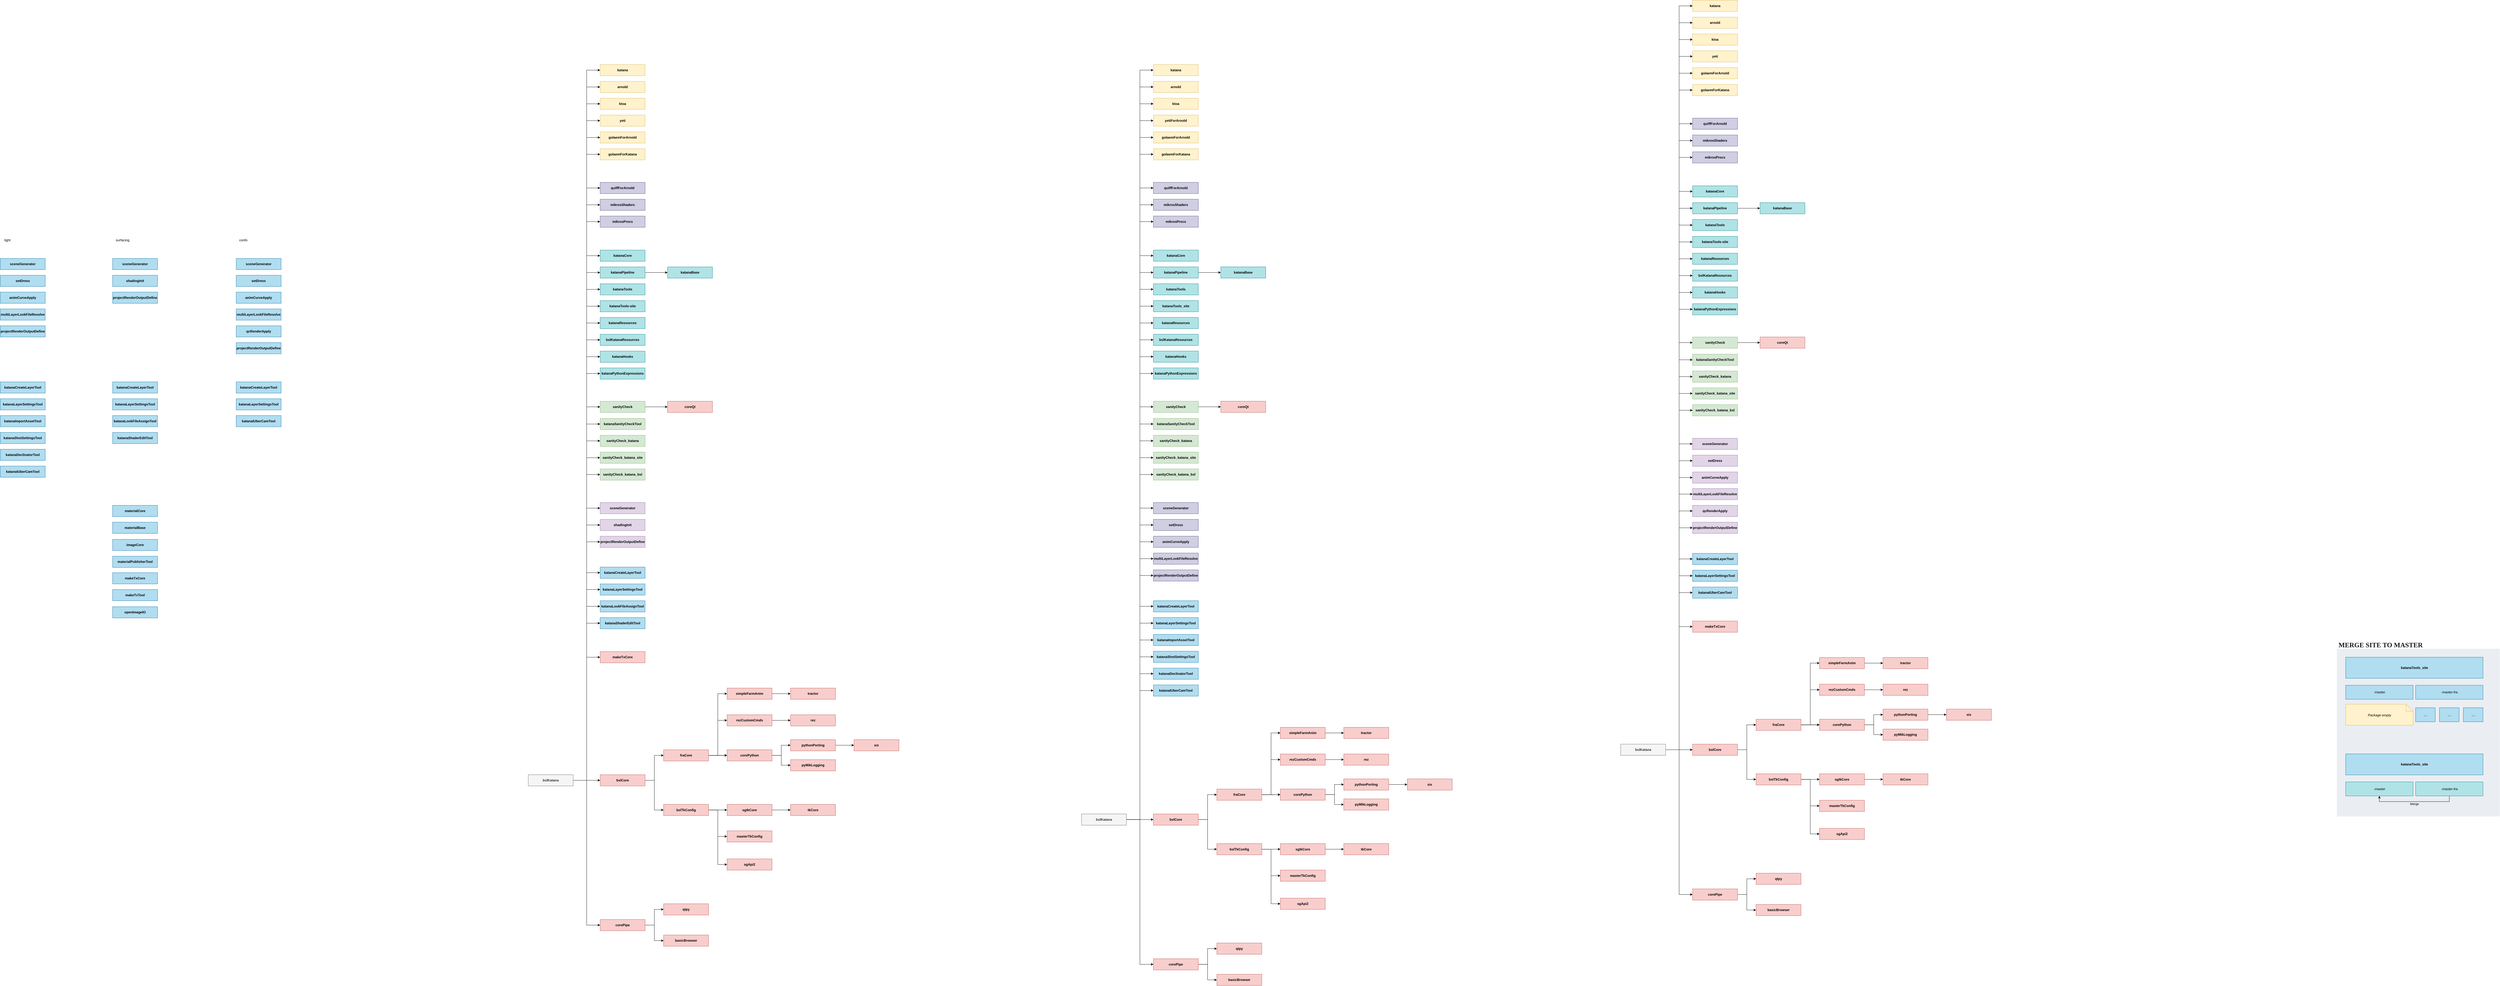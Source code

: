 <mxfile version="20.8.19" type="github">
  <diagram name="Page-1" id="fNj0-TE6Fdqqiyk1-ISK">
    <mxGraphModel dx="9170" dy="7100" grid="1" gridSize="10" guides="1" tooltips="1" connect="1" arrows="1" fold="1" page="0" pageScale="1" pageWidth="827" pageHeight="1169" math="0" shadow="0">
      <root>
        <mxCell id="0" />
        <mxCell id="1" parent="0" />
        <mxCell id="ArCHf40UDOw1Z-b-1YcN-1" value="" style="rounded=0;whiteSpace=wrap;html=1;fontFamily=Montserrat;fontSource=https%3A%2F%2Ffonts.googleapis.com%2Fcss%3Ffamily%3DMontserrat;fontSize=24;fillColor=#bac8d3;strokeColor=none;opacity=30;" parent="1" vertex="1">
          <mxGeometry x="6440" y="-568.75" width="580" height="597.5" as="geometry" />
        </mxCell>
        <mxCell id="ArCHf40UDOw1Z-b-1YcN-2" value="katanaTools_site" style="rounded=0;whiteSpace=wrap;html=1;fillColor=#b1ddf0;strokeColor=#10739e;fontStyle=1" parent="1" vertex="1">
          <mxGeometry x="6471.5" y="-538.75" width="489" height="75" as="geometry" />
        </mxCell>
        <mxCell id="ArCHf40UDOw1Z-b-1YcN-3" value="MERGE SITE TO MASTER" style="text;fillColor=none;align=left;verticalAlign=middle;spacingLeft=4;spacingRight=4;overflow=hidden;points=[[0,0.5],[1,0.5]];portConstraint=eastwest;rotatable=0;whiteSpace=wrap;html=1;fontFamily=Montserrat;fontSource=https%3A%2F%2Ffonts.googleapis.com%2Fcss%3Ffamily%3DMontserrat;fontStyle=1;fontSize=24;fontColor=#1A1A1A;" parent="1" vertex="1">
          <mxGeometry x="6440" y="-598.75" width="320" height="30" as="geometry" />
        </mxCell>
        <mxCell id="ArCHf40UDOw1Z-b-1YcN-4" value="&lt;div style=&quot;text-align: start;&quot;&gt;&lt;span style=&quot;background-color: initial; font-weight: 400;&quot;&gt;-master&lt;/span&gt;&lt;/div&gt;" style="rounded=0;whiteSpace=wrap;html=1;fillColor=#b1ddf0;strokeColor=#10739e;fontStyle=1;fontSize=12;" parent="1" vertex="1">
          <mxGeometry x="6471.5" y="-438.75" width="240" height="50" as="geometry" />
        </mxCell>
        <mxCell id="ArCHf40UDOw1Z-b-1YcN-5" value="&lt;span style=&quot;font-size: 12px; text-align: start; font-weight: normal;&quot;&gt;-master-fra&lt;/span&gt;" style="rounded=0;whiteSpace=wrap;html=1;fillColor=#b1ddf0;strokeColor=#10739e;fontStyle=1;fontSize=12;" parent="1" vertex="1">
          <mxGeometry x="6720.5" y="-438.75" width="240" height="50" as="geometry" />
        </mxCell>
        <mxCell id="ArCHf40UDOw1Z-b-1YcN-6" value="Package empty" style="shape=note2;boundedLbl=1;whiteSpace=wrap;html=1;size=25;verticalAlign=top;align=center;fontFamily=Helvetica;fontSize=12;fillColor=#fff2cc;strokeColor=#d6b656;fontStyle=2;" parent="1" vertex="1">
          <mxGeometry x="6471.5" y="-371.25" width="240" height="75" as="geometry" />
        </mxCell>
        <mxCell id="ArCHf40UDOw1Z-b-1YcN-7" value="&lt;span style=&quot;color: rgb(23, 43, 77); font-family: -apple-system, BlinkMacSystemFont, &amp;quot;Segoe UI&amp;quot;, Roboto, Oxygen, Ubuntu, &amp;quot;Fira Sans&amp;quot;, &amp;quot;Droid Sans&amp;quot;, &amp;quot;Helvetica Neue&amp;quot;, sans-serif; font-size: 14px; text-align: start; font-weight: normal;&quot;&gt;...&lt;/span&gt;" style="rounded=0;whiteSpace=wrap;html=1;fillColor=#b1ddf0;strokeColor=#10739e;fontStyle=1" parent="1" vertex="1">
          <mxGeometry x="6720.5" y="-358.75" width="70" height="50" as="geometry" />
        </mxCell>
        <mxCell id="ArCHf40UDOw1Z-b-1YcN-8" value="&lt;span style=&quot;color: rgb(23, 43, 77); font-family: -apple-system, BlinkMacSystemFont, &amp;quot;Segoe UI&amp;quot;, Roboto, Oxygen, Ubuntu, &amp;quot;Fira Sans&amp;quot;, &amp;quot;Droid Sans&amp;quot;, &amp;quot;Helvetica Neue&amp;quot;, sans-serif; font-size: 14px; text-align: start; font-weight: normal;&quot;&gt;...&lt;/span&gt;" style="rounded=0;whiteSpace=wrap;html=1;fillColor=#b1ddf0;strokeColor=#10739e;fontStyle=1" parent="1" vertex="1">
          <mxGeometry x="6890.5" y="-358.75" width="70" height="50" as="geometry" />
        </mxCell>
        <mxCell id="ArCHf40UDOw1Z-b-1YcN-9" value="&lt;span style=&quot;color: rgb(23, 43, 77); font-family: -apple-system, BlinkMacSystemFont, &amp;quot;Segoe UI&amp;quot;, Roboto, Oxygen, Ubuntu, &amp;quot;Fira Sans&amp;quot;, &amp;quot;Droid Sans&amp;quot;, &amp;quot;Helvetica Neue&amp;quot;, sans-serif; font-size: 14px; text-align: start; font-weight: normal;&quot;&gt;...&lt;/span&gt;" style="rounded=0;whiteSpace=wrap;html=1;fillColor=#b1ddf0;strokeColor=#10739e;fontStyle=1" parent="1" vertex="1">
          <mxGeometry x="6805.5" y="-358.75" width="70" height="50" as="geometry" />
        </mxCell>
        <mxCell id="ArCHf40UDOw1Z-b-1YcN-10" value="katanaTools_site" style="rounded=0;whiteSpace=wrap;html=1;fillColor=#b1ddf0;strokeColor=#10739e;fontStyle=1" parent="1" vertex="1">
          <mxGeometry x="6471.5" y="-194.33" width="489" height="75" as="geometry" />
        </mxCell>
        <mxCell id="ArCHf40UDOw1Z-b-1YcN-11" value="&lt;div style=&quot;text-align: start;&quot;&gt;&lt;span style=&quot;background-color: initial; font-weight: 400;&quot;&gt;-master&lt;/span&gt;&lt;/div&gt;" style="rounded=0;whiteSpace=wrap;html=1;fillColor=#b0e3e6;strokeColor=#0e8088;fontStyle=1;fontSize=12;" parent="1" vertex="1">
          <mxGeometry x="6471.5" y="-94.33" width="240" height="50" as="geometry" />
        </mxCell>
        <mxCell id="ArCHf40UDOw1Z-b-1YcN-12" style="edgeStyle=orthogonalEdgeStyle;rounded=0;orthogonalLoop=1;jettySize=auto;html=1;entryX=0.5;entryY=1;entryDx=0;entryDy=0;exitX=0.5;exitY=1;exitDx=0;exitDy=0;" parent="1" source="ArCHf40UDOw1Z-b-1YcN-14" target="ArCHf40UDOw1Z-b-1YcN-11" edge="1">
          <mxGeometry relative="1" as="geometry" />
        </mxCell>
        <mxCell id="ArCHf40UDOw1Z-b-1YcN-13" value="Merge" style="edgeLabel;html=1;align=center;verticalAlign=middle;resizable=0;points=[];labelBackgroundColor=none;" parent="ArCHf40UDOw1Z-b-1YcN-12" vertex="1" connectable="0">
          <mxGeometry x="0.076" y="1" relative="1" as="geometry">
            <mxPoint x="11" y="7" as="offset" />
          </mxGeometry>
        </mxCell>
        <mxCell id="ArCHf40UDOw1Z-b-1YcN-14" value="&lt;span style=&quot;font-size: 12px; text-align: start; font-weight: normal;&quot;&gt;-master-fra&lt;/span&gt;" style="rounded=0;whiteSpace=wrap;html=1;fillColor=#b0e3e6;strokeColor=#0e8088;fontStyle=1;fontSize=12;" parent="1" vertex="1">
          <mxGeometry x="6720.5" y="-94.33" width="240" height="50" as="geometry" />
        </mxCell>
        <mxCell id="ArCHf40UDOw1Z-b-1YcN-27" style="edgeStyle=orthogonalEdgeStyle;rounded=0;orthogonalLoop=1;jettySize=auto;html=1;entryX=0;entryY=0.5;entryDx=0;entryDy=0;" parent="1" source="ArCHf40UDOw1Z-b-1YcN-15" target="ArCHf40UDOw1Z-b-1YcN-16" edge="1">
          <mxGeometry relative="1" as="geometry" />
        </mxCell>
        <mxCell id="ArCHf40UDOw1Z-b-1YcN-28" style="edgeStyle=orthogonalEdgeStyle;rounded=0;orthogonalLoop=1;jettySize=auto;html=1;entryX=0;entryY=0.5;entryDx=0;entryDy=0;" parent="1" source="ArCHf40UDOw1Z-b-1YcN-15" target="ArCHf40UDOw1Z-b-1YcN-18" edge="1">
          <mxGeometry relative="1" as="geometry" />
        </mxCell>
        <mxCell id="ArCHf40UDOw1Z-b-1YcN-15" value="bslCore" style="rounded=0;whiteSpace=wrap;html=1;fillColor=#f8cecc;strokeColor=#b85450;fontStyle=1" parent="1" vertex="1">
          <mxGeometry x="256" y="-120" width="160" height="40" as="geometry" />
        </mxCell>
        <mxCell id="ArCHf40UDOw1Z-b-1YcN-32" value="" style="edgeStyle=orthogonalEdgeStyle;rounded=0;orthogonalLoop=1;jettySize=auto;html=1;" parent="1" source="ArCHf40UDOw1Z-b-1YcN-16" target="ArCHf40UDOw1Z-b-1YcN-31" edge="1">
          <mxGeometry relative="1" as="geometry" />
        </mxCell>
        <mxCell id="ArCHf40UDOw1Z-b-1YcN-48" value="" style="edgeStyle=orthogonalEdgeStyle;rounded=0;orthogonalLoop=1;jettySize=auto;html=1;" parent="1" source="ArCHf40UDOw1Z-b-1YcN-16" target="ArCHf40UDOw1Z-b-1YcN-31" edge="1">
          <mxGeometry relative="1" as="geometry" />
        </mxCell>
        <mxCell id="ArCHf40UDOw1Z-b-1YcN-53" style="edgeStyle=orthogonalEdgeStyle;rounded=0;orthogonalLoop=1;jettySize=auto;html=1;entryX=0;entryY=0.5;entryDx=0;entryDy=0;" parent="1" source="ArCHf40UDOw1Z-b-1YcN-16" target="ArCHf40UDOw1Z-b-1YcN-51" edge="1">
          <mxGeometry relative="1" as="geometry" />
        </mxCell>
        <mxCell id="ArCHf40UDOw1Z-b-1YcN-54" style="edgeStyle=orthogonalEdgeStyle;rounded=0;orthogonalLoop=1;jettySize=auto;html=1;entryX=0;entryY=0.5;entryDx=0;entryDy=0;" parent="1" source="ArCHf40UDOw1Z-b-1YcN-16" target="ArCHf40UDOw1Z-b-1YcN-24" edge="1">
          <mxGeometry relative="1" as="geometry" />
        </mxCell>
        <mxCell id="EVRE5EcxyL9VyUtN3MJP-63" value="" style="edgeStyle=orthogonalEdgeStyle;rounded=0;orthogonalLoop=1;jettySize=auto;html=1;" edge="1" parent="1" source="ArCHf40UDOw1Z-b-1YcN-16" target="ArCHf40UDOw1Z-b-1YcN-31">
          <mxGeometry relative="1" as="geometry" />
        </mxCell>
        <mxCell id="ArCHf40UDOw1Z-b-1YcN-16" value="fraCore" style="rounded=0;whiteSpace=wrap;html=1;fillColor=#f8cecc;strokeColor=#b85450;fontStyle=1" parent="1" vertex="1">
          <mxGeometry x="482" y="-208.75" width="160" height="40" as="geometry" />
        </mxCell>
        <mxCell id="ArCHf40UDOw1Z-b-1YcN-30" value="" style="edgeStyle=orthogonalEdgeStyle;rounded=0;orthogonalLoop=1;jettySize=auto;html=1;" parent="1" source="ArCHf40UDOw1Z-b-1YcN-18" target="ArCHf40UDOw1Z-b-1YcN-29" edge="1">
          <mxGeometry relative="1" as="geometry" />
        </mxCell>
        <mxCell id="ArCHf40UDOw1Z-b-1YcN-57" style="edgeStyle=orthogonalEdgeStyle;rounded=0;orthogonalLoop=1;jettySize=auto;html=1;entryX=0;entryY=0.5;entryDx=0;entryDy=0;" parent="1" source="ArCHf40UDOw1Z-b-1YcN-18" target="ArCHf40UDOw1Z-b-1YcN-55" edge="1">
          <mxGeometry relative="1" as="geometry" />
        </mxCell>
        <mxCell id="ArCHf40UDOw1Z-b-1YcN-58" style="edgeStyle=orthogonalEdgeStyle;rounded=0;orthogonalLoop=1;jettySize=auto;html=1;entryX=0;entryY=0.5;entryDx=0;entryDy=0;" parent="1" source="ArCHf40UDOw1Z-b-1YcN-18" target="ArCHf40UDOw1Z-b-1YcN-56" edge="1">
          <mxGeometry relative="1" as="geometry" />
        </mxCell>
        <mxCell id="ArCHf40UDOw1Z-b-1YcN-18" value="bslTkConfig" style="rounded=0;whiteSpace=wrap;html=1;fillColor=#f8cecc;strokeColor=#b85450;fontStyle=1" parent="1" vertex="1">
          <mxGeometry x="482" y="-14.33" width="160" height="40" as="geometry" />
        </mxCell>
        <mxCell id="ArCHf40UDOw1Z-b-1YcN-23" value="tractor" style="rounded=0;whiteSpace=wrap;html=1;fillColor=#f8cecc;strokeColor=#b85450;fontStyle=1" parent="1" vertex="1">
          <mxGeometry x="934" y="-428.75" width="160" height="40" as="geometry" />
        </mxCell>
        <mxCell id="ArCHf40UDOw1Z-b-1YcN-60" style="edgeStyle=orthogonalEdgeStyle;rounded=0;orthogonalLoop=1;jettySize=auto;html=1;entryX=0;entryY=0.5;entryDx=0;entryDy=0;" parent="1" source="ArCHf40UDOw1Z-b-1YcN-24" target="ArCHf40UDOw1Z-b-1YcN-23" edge="1">
          <mxGeometry relative="1" as="geometry" />
        </mxCell>
        <mxCell id="ArCHf40UDOw1Z-b-1YcN-24" value="simpleFarmAnim" style="rounded=0;whiteSpace=wrap;html=1;fillColor=#f8cecc;strokeColor=#b85450;fontStyle=1" parent="1" vertex="1">
          <mxGeometry x="708" y="-428.75" width="160" height="40" as="geometry" />
        </mxCell>
        <mxCell id="ArCHf40UDOw1Z-b-1YcN-59" style="edgeStyle=orthogonalEdgeStyle;rounded=0;orthogonalLoop=1;jettySize=auto;html=1;entryX=0;entryY=0.5;entryDx=0;entryDy=0;" parent="1" source="ArCHf40UDOw1Z-b-1YcN-25" target="ArCHf40UDOw1Z-b-1YcN-15" edge="1">
          <mxGeometry relative="1" as="geometry" />
        </mxCell>
        <mxCell id="EVRE5EcxyL9VyUtN3MJP-7" style="edgeStyle=orthogonalEdgeStyle;rounded=0;orthogonalLoop=1;jettySize=auto;html=1;entryX=0;entryY=0.5;entryDx=0;entryDy=0;" edge="1" parent="1" source="ArCHf40UDOw1Z-b-1YcN-25" target="EVRE5EcxyL9VyUtN3MJP-6">
          <mxGeometry relative="1" as="geometry" />
        </mxCell>
        <mxCell id="EVRE5EcxyL9VyUtN3MJP-74" style="edgeStyle=orthogonalEdgeStyle;rounded=0;orthogonalLoop=1;jettySize=auto;html=1;entryX=0;entryY=0.5;entryDx=0;entryDy=0;" edge="1" parent="1" source="ArCHf40UDOw1Z-b-1YcN-25" target="EVRE5EcxyL9VyUtN3MJP-13">
          <mxGeometry relative="1" as="geometry" />
        </mxCell>
        <mxCell id="EVRE5EcxyL9VyUtN3MJP-75" style="edgeStyle=orthogonalEdgeStyle;rounded=0;orthogonalLoop=1;jettySize=auto;html=1;entryX=0;entryY=0.5;entryDx=0;entryDy=0;" edge="1" parent="1" source="ArCHf40UDOw1Z-b-1YcN-25" target="EVRE5EcxyL9VyUtN3MJP-12">
          <mxGeometry relative="1" as="geometry" />
        </mxCell>
        <mxCell id="EVRE5EcxyL9VyUtN3MJP-76" style="edgeStyle=orthogonalEdgeStyle;rounded=0;orthogonalLoop=1;jettySize=auto;html=1;entryX=0;entryY=0.5;entryDx=0;entryDy=0;" edge="1" parent="1" source="ArCHf40UDOw1Z-b-1YcN-25" target="ArCHf40UDOw1Z-b-1YcN-65">
          <mxGeometry relative="1" as="geometry" />
        </mxCell>
        <mxCell id="EVRE5EcxyL9VyUtN3MJP-77" style="edgeStyle=orthogonalEdgeStyle;rounded=0;orthogonalLoop=1;jettySize=auto;html=1;entryX=0;entryY=0.5;entryDx=0;entryDy=0;" edge="1" parent="1" source="ArCHf40UDOw1Z-b-1YcN-25" target="ArCHf40UDOw1Z-b-1YcN-71">
          <mxGeometry relative="1" as="geometry" />
        </mxCell>
        <mxCell id="EVRE5EcxyL9VyUtN3MJP-78" style="edgeStyle=orthogonalEdgeStyle;rounded=0;orthogonalLoop=1;jettySize=auto;html=1;entryX=0;entryY=0.5;entryDx=0;entryDy=0;" edge="1" parent="1" source="ArCHf40UDOw1Z-b-1YcN-25" target="ArCHf40UDOw1Z-b-1YcN-64">
          <mxGeometry relative="1" as="geometry" />
        </mxCell>
        <mxCell id="EVRE5EcxyL9VyUtN3MJP-79" style="edgeStyle=orthogonalEdgeStyle;rounded=0;orthogonalLoop=1;jettySize=auto;html=1;entryX=0;entryY=0.5;entryDx=0;entryDy=0;" edge="1" parent="1" source="ArCHf40UDOw1Z-b-1YcN-25" target="ArCHf40UDOw1Z-b-1YcN-84">
          <mxGeometry relative="1" as="geometry" />
        </mxCell>
        <mxCell id="EVRE5EcxyL9VyUtN3MJP-80" style="edgeStyle=orthogonalEdgeStyle;rounded=0;orthogonalLoop=1;jettySize=auto;html=1;entryX=0;entryY=0.5;entryDx=0;entryDy=0;" edge="1" parent="1" source="ArCHf40UDOw1Z-b-1YcN-25" target="ArCHf40UDOw1Z-b-1YcN-85">
          <mxGeometry relative="1" as="geometry" />
        </mxCell>
        <mxCell id="EVRE5EcxyL9VyUtN3MJP-81" style="edgeStyle=orthogonalEdgeStyle;rounded=0;orthogonalLoop=1;jettySize=auto;html=1;entryX=0;entryY=0.5;entryDx=0;entryDy=0;" edge="1" parent="1" source="ArCHf40UDOw1Z-b-1YcN-25" target="EVRE5EcxyL9VyUtN3MJP-4">
          <mxGeometry relative="1" as="geometry" />
        </mxCell>
        <mxCell id="EVRE5EcxyL9VyUtN3MJP-82" style="edgeStyle=orthogonalEdgeStyle;rounded=0;orthogonalLoop=1;jettySize=auto;html=1;entryX=0;entryY=0.5;entryDx=0;entryDy=0;" edge="1" parent="1" source="ArCHf40UDOw1Z-b-1YcN-25" target="ArCHf40UDOw1Z-b-1YcN-69">
          <mxGeometry relative="1" as="geometry" />
        </mxCell>
        <mxCell id="EVRE5EcxyL9VyUtN3MJP-83" style="edgeStyle=orthogonalEdgeStyle;rounded=0;orthogonalLoop=1;jettySize=auto;html=1;entryX=0;entryY=0.5;entryDx=0;entryDy=0;" edge="1" parent="1" source="ArCHf40UDOw1Z-b-1YcN-25" target="ArCHf40UDOw1Z-b-1YcN-68">
          <mxGeometry relative="1" as="geometry" />
        </mxCell>
        <mxCell id="EVRE5EcxyL9VyUtN3MJP-84" style="edgeStyle=orthogonalEdgeStyle;rounded=0;orthogonalLoop=1;jettySize=auto;html=1;entryX=0;entryY=0.5;entryDx=0;entryDy=0;" edge="1" parent="1" source="ArCHf40UDOw1Z-b-1YcN-25" target="ArCHf40UDOw1Z-b-1YcN-67">
          <mxGeometry relative="1" as="geometry" />
        </mxCell>
        <mxCell id="EVRE5EcxyL9VyUtN3MJP-85" style="edgeStyle=orthogonalEdgeStyle;rounded=0;orthogonalLoop=1;jettySize=auto;html=1;entryX=0;entryY=0.5;entryDx=0;entryDy=0;" edge="1" parent="1" source="ArCHf40UDOw1Z-b-1YcN-25" target="EVRE5EcxyL9VyUtN3MJP-37">
          <mxGeometry relative="1" as="geometry" />
        </mxCell>
        <mxCell id="EVRE5EcxyL9VyUtN3MJP-86" style="edgeStyle=orthogonalEdgeStyle;rounded=0;orthogonalLoop=1;jettySize=auto;html=1;entryX=0;entryY=0.5;entryDx=0;entryDy=0;" edge="1" parent="1" source="ArCHf40UDOw1Z-b-1YcN-25" target="ArCHf40UDOw1Z-b-1YcN-63">
          <mxGeometry relative="1" as="geometry" />
        </mxCell>
        <mxCell id="EVRE5EcxyL9VyUtN3MJP-87" style="edgeStyle=orthogonalEdgeStyle;rounded=0;orthogonalLoop=1;jettySize=auto;html=1;entryX=0;entryY=0.5;entryDx=0;entryDy=0;" edge="1" parent="1" source="ArCHf40UDOw1Z-b-1YcN-25" target="ArCHf40UDOw1Z-b-1YcN-61">
          <mxGeometry relative="1" as="geometry" />
        </mxCell>
        <mxCell id="EVRE5EcxyL9VyUtN3MJP-88" style="edgeStyle=orthogonalEdgeStyle;rounded=0;orthogonalLoop=1;jettySize=auto;html=1;entryX=0;entryY=0.5;entryDx=0;entryDy=0;" edge="1" parent="1" source="ArCHf40UDOw1Z-b-1YcN-25" target="ArCHf40UDOw1Z-b-1YcN-74">
          <mxGeometry relative="1" as="geometry" />
        </mxCell>
        <mxCell id="EVRE5EcxyL9VyUtN3MJP-89" style="edgeStyle=orthogonalEdgeStyle;rounded=0;orthogonalLoop=1;jettySize=auto;html=1;entryX=0;entryY=0.5;entryDx=0;entryDy=0;" edge="1" parent="1" source="ArCHf40UDOw1Z-b-1YcN-25" target="ArCHf40UDOw1Z-b-1YcN-66">
          <mxGeometry relative="1" as="geometry" />
        </mxCell>
        <mxCell id="EVRE5EcxyL9VyUtN3MJP-91" style="edgeStyle=orthogonalEdgeStyle;rounded=0;orthogonalLoop=1;jettySize=auto;html=1;entryX=0;entryY=0.5;entryDx=0;entryDy=0;" edge="1" parent="1" source="ArCHf40UDOw1Z-b-1YcN-25" target="EVRE5EcxyL9VyUtN3MJP-39">
          <mxGeometry relative="1" as="geometry" />
        </mxCell>
        <mxCell id="EVRE5EcxyL9VyUtN3MJP-92" style="edgeStyle=orthogonalEdgeStyle;rounded=0;orthogonalLoop=1;jettySize=auto;html=1;entryX=0;entryY=0.5;entryDx=0;entryDy=0;" edge="1" parent="1" source="ArCHf40UDOw1Z-b-1YcN-25" target="EVRE5EcxyL9VyUtN3MJP-40">
          <mxGeometry relative="1" as="geometry" />
        </mxCell>
        <mxCell id="EVRE5EcxyL9VyUtN3MJP-93" style="edgeStyle=orthogonalEdgeStyle;rounded=0;orthogonalLoop=1;jettySize=auto;html=1;entryX=0;entryY=0.5;entryDx=0;entryDy=0;" edge="1" parent="1" source="ArCHf40UDOw1Z-b-1YcN-25" target="EVRE5EcxyL9VyUtN3MJP-36">
          <mxGeometry relative="1" as="geometry" />
        </mxCell>
        <mxCell id="EVRE5EcxyL9VyUtN3MJP-95" style="edgeStyle=orthogonalEdgeStyle;rounded=0;orthogonalLoop=1;jettySize=auto;html=1;entryX=0;entryY=0.5;entryDx=0;entryDy=0;" edge="1" parent="1" source="ArCHf40UDOw1Z-b-1YcN-25" target="ArCHf40UDOw1Z-b-1YcN-22">
          <mxGeometry relative="1" as="geometry" />
        </mxCell>
        <mxCell id="EVRE5EcxyL9VyUtN3MJP-96" style="edgeStyle=orthogonalEdgeStyle;rounded=0;orthogonalLoop=1;jettySize=auto;html=1;entryX=0;entryY=0.5;entryDx=0;entryDy=0;" edge="1" parent="1" source="ArCHf40UDOw1Z-b-1YcN-25" target="ArCHf40UDOw1Z-b-1YcN-21">
          <mxGeometry relative="1" as="geometry" />
        </mxCell>
        <mxCell id="EVRE5EcxyL9VyUtN3MJP-97" style="edgeStyle=orthogonalEdgeStyle;rounded=0;orthogonalLoop=1;jettySize=auto;html=1;entryX=0;entryY=0.5;entryDx=0;entryDy=0;" edge="1" parent="1" source="ArCHf40UDOw1Z-b-1YcN-25" target="ArCHf40UDOw1Z-b-1YcN-19">
          <mxGeometry relative="1" as="geometry" />
        </mxCell>
        <mxCell id="EVRE5EcxyL9VyUtN3MJP-110" style="edgeStyle=orthogonalEdgeStyle;rounded=0;orthogonalLoop=1;jettySize=auto;html=1;entryX=0;entryY=0.5;entryDx=0;entryDy=0;" edge="1" parent="1" source="ArCHf40UDOw1Z-b-1YcN-25" target="EVRE5EcxyL9VyUtN3MJP-99">
          <mxGeometry relative="1" as="geometry" />
        </mxCell>
        <mxCell id="EVRE5EcxyL9VyUtN3MJP-111" style="edgeStyle=orthogonalEdgeStyle;rounded=0;orthogonalLoop=1;jettySize=auto;html=1;entryX=0;entryY=0.5;entryDx=0;entryDy=0;" edge="1" parent="1" source="ArCHf40UDOw1Z-b-1YcN-25" target="EVRE5EcxyL9VyUtN3MJP-100">
          <mxGeometry relative="1" as="geometry" />
        </mxCell>
        <mxCell id="EVRE5EcxyL9VyUtN3MJP-112" style="edgeStyle=orthogonalEdgeStyle;rounded=0;orthogonalLoop=1;jettySize=auto;html=1;entryX=0;entryY=0.5;entryDx=0;entryDy=0;" edge="1" parent="1" source="ArCHf40UDOw1Z-b-1YcN-25" target="EVRE5EcxyL9VyUtN3MJP-101">
          <mxGeometry relative="1" as="geometry" />
        </mxCell>
        <mxCell id="EVRE5EcxyL9VyUtN3MJP-113" style="edgeStyle=orthogonalEdgeStyle;rounded=0;orthogonalLoop=1;jettySize=auto;html=1;entryX=0;entryY=0.5;entryDx=0;entryDy=0;" edge="1" parent="1" source="ArCHf40UDOw1Z-b-1YcN-25" target="EVRE5EcxyL9VyUtN3MJP-105">
          <mxGeometry relative="1" as="geometry" />
        </mxCell>
        <mxCell id="EVRE5EcxyL9VyUtN3MJP-114" style="edgeStyle=orthogonalEdgeStyle;rounded=0;orthogonalLoop=1;jettySize=auto;html=1;entryX=0;entryY=0.5;entryDx=0;entryDy=0;" edge="1" parent="1" source="ArCHf40UDOw1Z-b-1YcN-25" target="EVRE5EcxyL9VyUtN3MJP-106">
          <mxGeometry relative="1" as="geometry" />
        </mxCell>
        <mxCell id="EVRE5EcxyL9VyUtN3MJP-115" style="edgeStyle=orthogonalEdgeStyle;rounded=0;orthogonalLoop=1;jettySize=auto;html=1;entryX=0;entryY=0.5;entryDx=0;entryDy=0;" edge="1" parent="1" source="ArCHf40UDOw1Z-b-1YcN-25" target="EVRE5EcxyL9VyUtN3MJP-104">
          <mxGeometry relative="1" as="geometry" />
        </mxCell>
        <mxCell id="EVRE5EcxyL9VyUtN3MJP-116" style="edgeStyle=orthogonalEdgeStyle;rounded=0;orthogonalLoop=1;jettySize=auto;html=1;entryX=0;entryY=0.5;entryDx=0;entryDy=0;" edge="1" parent="1" source="ArCHf40UDOw1Z-b-1YcN-25" target="EVRE5EcxyL9VyUtN3MJP-103">
          <mxGeometry relative="1" as="geometry" />
        </mxCell>
        <mxCell id="EVRE5EcxyL9VyUtN3MJP-117" style="edgeStyle=orthogonalEdgeStyle;rounded=0;orthogonalLoop=1;jettySize=auto;html=1;entryX=0;entryY=0.5;entryDx=0;entryDy=0;" edge="1" parent="1" source="ArCHf40UDOw1Z-b-1YcN-25" target="EVRE5EcxyL9VyUtN3MJP-107">
          <mxGeometry relative="1" as="geometry" />
        </mxCell>
        <mxCell id="ArCHf40UDOw1Z-b-1YcN-25" value="bslKatana" style="rounded=0;whiteSpace=wrap;html=1;fillColor=#f5f5f5;strokeColor=#666666;fontStyle=1;fontColor=#333333;" parent="1" vertex="1">
          <mxGeometry y="-120" width="160" height="40" as="geometry" />
        </mxCell>
        <mxCell id="ArCHf40UDOw1Z-b-1YcN-38" value="" style="edgeStyle=orthogonalEdgeStyle;rounded=0;orthogonalLoop=1;jettySize=auto;html=1;" parent="1" source="ArCHf40UDOw1Z-b-1YcN-29" target="ArCHf40UDOw1Z-b-1YcN-37" edge="1">
          <mxGeometry relative="1" as="geometry" />
        </mxCell>
        <mxCell id="ArCHf40UDOw1Z-b-1YcN-29" value="sgtkCore" style="rounded=0;whiteSpace=wrap;html=1;fillColor=#f8cecc;strokeColor=#b85450;fontStyle=1" parent="1" vertex="1">
          <mxGeometry x="708" y="-14.33" width="160" height="40" as="geometry" />
        </mxCell>
        <mxCell id="ArCHf40UDOw1Z-b-1YcN-43" value="" style="edgeStyle=orthogonalEdgeStyle;rounded=0;orthogonalLoop=1;jettySize=auto;html=1;entryX=0;entryY=0.5;entryDx=0;entryDy=0;" parent="1" source="ArCHf40UDOw1Z-b-1YcN-31" target="ArCHf40UDOw1Z-b-1YcN-33" edge="1">
          <mxGeometry relative="1" as="geometry" />
        </mxCell>
        <mxCell id="ArCHf40UDOw1Z-b-1YcN-45" value="" style="edgeStyle=orthogonalEdgeStyle;rounded=0;orthogonalLoop=1;jettySize=auto;html=1;" parent="1" source="ArCHf40UDOw1Z-b-1YcN-31" target="ArCHf40UDOw1Z-b-1YcN-44" edge="1">
          <mxGeometry relative="1" as="geometry" />
        </mxCell>
        <mxCell id="ArCHf40UDOw1Z-b-1YcN-31" value="corePython" style="rounded=0;whiteSpace=wrap;html=1;fillColor=#f8cecc;strokeColor=#b85450;fontStyle=1" parent="1" vertex="1">
          <mxGeometry x="708" y="-208.95" width="160" height="40" as="geometry" />
        </mxCell>
        <mxCell id="ArCHf40UDOw1Z-b-1YcN-36" value="" style="edgeStyle=orthogonalEdgeStyle;rounded=0;orthogonalLoop=1;jettySize=auto;html=1;" parent="1" source="ArCHf40UDOw1Z-b-1YcN-33" target="ArCHf40UDOw1Z-b-1YcN-35" edge="1">
          <mxGeometry relative="1" as="geometry" />
        </mxCell>
        <mxCell id="ArCHf40UDOw1Z-b-1YcN-33" value="pythonPorting" style="rounded=0;whiteSpace=wrap;html=1;fillColor=#f8cecc;strokeColor=#b85450;fontStyle=1" parent="1" vertex="1">
          <mxGeometry x="934" y="-244.95" width="160" height="40" as="geometry" />
        </mxCell>
        <mxCell id="ArCHf40UDOw1Z-b-1YcN-35" value="six" style="rounded=0;whiteSpace=wrap;html=1;fillColor=#f8cecc;strokeColor=#b85450;fontStyle=1" parent="1" vertex="1">
          <mxGeometry x="1160" y="-244.95" width="160" height="40" as="geometry" />
        </mxCell>
        <mxCell id="ArCHf40UDOw1Z-b-1YcN-37" value="tkCore" style="rounded=0;whiteSpace=wrap;html=1;fillColor=#f8cecc;strokeColor=#b85450;fontStyle=1" parent="1" vertex="1">
          <mxGeometry x="934" y="-14.33" width="160" height="40" as="geometry" />
        </mxCell>
        <mxCell id="ArCHf40UDOw1Z-b-1YcN-44" value="pyMikLogging" style="rounded=0;whiteSpace=wrap;html=1;fillColor=#f8cecc;strokeColor=#b85450;fontStyle=1" parent="1" vertex="1">
          <mxGeometry x="934" y="-173.7" width="160" height="40" as="geometry" />
        </mxCell>
        <mxCell id="ArCHf40UDOw1Z-b-1YcN-46" value="rez" style="rounded=0;whiteSpace=wrap;html=1;fillColor=#f8cecc;strokeColor=#b85450;fontStyle=1" parent="1" vertex="1">
          <mxGeometry x="934" y="-333.75" width="160" height="40" as="geometry" />
        </mxCell>
        <mxCell id="ArCHf40UDOw1Z-b-1YcN-52" style="edgeStyle=orthogonalEdgeStyle;rounded=0;orthogonalLoop=1;jettySize=auto;html=1;entryX=0;entryY=0.5;entryDx=0;entryDy=0;" parent="1" source="ArCHf40UDOw1Z-b-1YcN-51" target="ArCHf40UDOw1Z-b-1YcN-46" edge="1">
          <mxGeometry relative="1" as="geometry" />
        </mxCell>
        <mxCell id="ArCHf40UDOw1Z-b-1YcN-51" value="rezCustomCmds" style="rounded=0;whiteSpace=wrap;html=1;fillColor=#f8cecc;strokeColor=#b85450;fontStyle=1" parent="1" vertex="1">
          <mxGeometry x="708" y="-333.75" width="160" height="40" as="geometry" />
        </mxCell>
        <mxCell id="ArCHf40UDOw1Z-b-1YcN-55" value="masterTkConfig" style="rounded=0;whiteSpace=wrap;html=1;fillColor=#f8cecc;strokeColor=#b85450;fontStyle=1" parent="1" vertex="1">
          <mxGeometry x="708" y="80" width="160" height="40" as="geometry" />
        </mxCell>
        <mxCell id="ArCHf40UDOw1Z-b-1YcN-56" value="sgApi2" style="rounded=0;whiteSpace=wrap;html=1;fillColor=#f8cecc;strokeColor=#b85450;fontStyle=1" parent="1" vertex="1">
          <mxGeometry x="708" y="180" width="160" height="40" as="geometry" />
        </mxCell>
        <mxCell id="ArCHf40UDOw1Z-b-1YcN-73" value="basicBrowser" style="rounded=0;whiteSpace=wrap;html=1;fillColor=#f8cecc;strokeColor=#b85450;fontStyle=1" parent="1" vertex="1">
          <mxGeometry x="482" y="451.25" width="160" height="40" as="geometry" />
        </mxCell>
        <mxCell id="EVRE5EcxyL9VyUtN3MJP-8" style="edgeStyle=orthogonalEdgeStyle;rounded=0;orthogonalLoop=1;jettySize=auto;html=1;entryX=0;entryY=0.5;entryDx=0;entryDy=0;" edge="1" parent="1" source="EVRE5EcxyL9VyUtN3MJP-6" target="ArCHf40UDOw1Z-b-1YcN-73">
          <mxGeometry relative="1" as="geometry" />
        </mxCell>
        <mxCell id="EVRE5EcxyL9VyUtN3MJP-10" style="edgeStyle=orthogonalEdgeStyle;rounded=0;orthogonalLoop=1;jettySize=auto;html=1;entryX=0;entryY=0.5;entryDx=0;entryDy=0;" edge="1" parent="1" source="EVRE5EcxyL9VyUtN3MJP-6" target="EVRE5EcxyL9VyUtN3MJP-9">
          <mxGeometry relative="1" as="geometry" />
        </mxCell>
        <mxCell id="EVRE5EcxyL9VyUtN3MJP-6" value="corePipe" style="rounded=0;whiteSpace=wrap;html=1;fillColor=#f8cecc;strokeColor=#b85450;fontStyle=1" vertex="1" parent="1">
          <mxGeometry x="256" y="396" width="160" height="40" as="geometry" />
        </mxCell>
        <mxCell id="EVRE5EcxyL9VyUtN3MJP-9" value="qtpy" style="rounded=0;whiteSpace=wrap;html=1;fillColor=#f8cecc;strokeColor=#b85450;fontStyle=1" vertex="1" parent="1">
          <mxGeometry x="482" y="340" width="160" height="40" as="geometry" />
        </mxCell>
        <mxCell id="EVRE5EcxyL9VyUtN3MJP-47" value="light" style="text;html=1;align=center;verticalAlign=middle;resizable=0;points=[];autosize=1;strokeColor=none;fillColor=none;" vertex="1" parent="1">
          <mxGeometry x="-1880" y="-2040" width="50" height="30" as="geometry" />
        </mxCell>
        <mxCell id="EVRE5EcxyL9VyUtN3MJP-48" value="surfacing" style="text;html=1;align=center;verticalAlign=middle;resizable=0;points=[];autosize=1;strokeColor=none;fillColor=none;" vertex="1" parent="1">
          <mxGeometry x="-1480" y="-2040" width="70" height="30" as="geometry" />
        </mxCell>
        <mxCell id="EVRE5EcxyL9VyUtN3MJP-49" value="confo" style="text;html=1;align=center;verticalAlign=middle;resizable=0;points=[];autosize=1;strokeColor=none;fillColor=none;" vertex="1" parent="1">
          <mxGeometry x="-1040" y="-2040" width="50" height="30" as="geometry" />
        </mxCell>
        <mxCell id="EVRE5EcxyL9VyUtN3MJP-64" value="" style="group" vertex="1" connectable="0" parent="1">
          <mxGeometry x="-1040" y="-1960" width="160" height="340" as="geometry" />
        </mxCell>
        <mxCell id="EVRE5EcxyL9VyUtN3MJP-19" value="multiLayerLookFileResolve" style="rounded=0;html=1;fillColor=#b1ddf0;strokeColor=#10739e;fontStyle=1;whiteSpace=wrap;" vertex="1" parent="EVRE5EcxyL9VyUtN3MJP-64">
          <mxGeometry y="180" width="160" height="40" as="geometry" />
        </mxCell>
        <mxCell id="EVRE5EcxyL9VyUtN3MJP-41" value="qcRenderApply" style="rounded=0;html=1;fillColor=#b1ddf0;strokeColor=#10739e;fontStyle=1;whiteSpace=wrap;" vertex="1" parent="EVRE5EcxyL9VyUtN3MJP-64">
          <mxGeometry y="240" width="160" height="40" as="geometry" />
        </mxCell>
        <mxCell id="EVRE5EcxyL9VyUtN3MJP-51" value="sceneGenerator" style="rounded=0;whiteSpace=wrap;html=1;fillColor=#b1ddf0;strokeColor=#10739e;fontStyle=1" vertex="1" parent="EVRE5EcxyL9VyUtN3MJP-64">
          <mxGeometry width="160" height="40" as="geometry" />
        </mxCell>
        <mxCell id="EVRE5EcxyL9VyUtN3MJP-53" value="setDress" style="rounded=0;html=1;fillColor=#b1ddf0;strokeColor=#10739e;fontStyle=1;whiteSpace=wrap;" vertex="1" parent="EVRE5EcxyL9VyUtN3MJP-64">
          <mxGeometry y="60" width="160" height="40" as="geometry" />
        </mxCell>
        <mxCell id="EVRE5EcxyL9VyUtN3MJP-54" value="animCurveApply" style="rounded=0;html=1;fillColor=#b1ddf0;strokeColor=#10739e;fontStyle=1;whiteSpace=wrap;" vertex="1" parent="EVRE5EcxyL9VyUtN3MJP-64">
          <mxGeometry y="120" width="160" height="40" as="geometry" />
        </mxCell>
        <mxCell id="EVRE5EcxyL9VyUtN3MJP-57" value="projectRenderOutputDefine" style="rounded=0;html=1;fillColor=#b1ddf0;strokeColor=#10739e;fontStyle=1;whiteSpace=wrap;" vertex="1" parent="EVRE5EcxyL9VyUtN3MJP-64">
          <mxGeometry y="300" width="160" height="40" as="geometry" />
        </mxCell>
        <mxCell id="EVRE5EcxyL9VyUtN3MJP-65" value="" style="group" vertex="1" connectable="0" parent="1">
          <mxGeometry x="-1480" y="-1960" width="160" height="160" as="geometry" />
        </mxCell>
        <mxCell id="EVRE5EcxyL9VyUtN3MJP-50" value="sceneGenerator" style="rounded=0;whiteSpace=wrap;html=1;fillColor=#b1ddf0;strokeColor=#10739e;fontStyle=1" vertex="1" parent="EVRE5EcxyL9VyUtN3MJP-65">
          <mxGeometry width="160" height="40" as="geometry" />
        </mxCell>
        <mxCell id="EVRE5EcxyL9VyUtN3MJP-52" value="shadingInit" style="rounded=0;whiteSpace=wrap;html=1;fillColor=#b1ddf0;strokeColor=#10739e;fontStyle=1" vertex="1" parent="EVRE5EcxyL9VyUtN3MJP-65">
          <mxGeometry y="60" width="160" height="40" as="geometry" />
        </mxCell>
        <mxCell id="EVRE5EcxyL9VyUtN3MJP-56" value="projectRenderOutputDefine" style="rounded=0;html=1;fillColor=#b1ddf0;strokeColor=#10739e;fontStyle=1;whiteSpace=wrap;" vertex="1" parent="EVRE5EcxyL9VyUtN3MJP-65">
          <mxGeometry y="120" width="160" height="40" as="geometry" />
        </mxCell>
        <mxCell id="EVRE5EcxyL9VyUtN3MJP-66" value="" style="group" vertex="1" connectable="0" parent="1">
          <mxGeometry x="-1880" y="-1960" width="160" height="280" as="geometry" />
        </mxCell>
        <mxCell id="ArCHf40UDOw1Z-b-1YcN-80" value="sceneGenerator" style="rounded=0;whiteSpace=wrap;html=1;fillColor=#b1ddf0;strokeColor=#10739e;fontStyle=1" parent="EVRE5EcxyL9VyUtN3MJP-66" vertex="1">
          <mxGeometry width="160" height="40" as="geometry" />
        </mxCell>
        <mxCell id="EVRE5EcxyL9VyUtN3MJP-23" value="projectRenderOutputDefine" style="rounded=0;html=1;fillColor=#b1ddf0;strokeColor=#10739e;fontStyle=1;whiteSpace=wrap;" vertex="1" parent="EVRE5EcxyL9VyUtN3MJP-66">
          <mxGeometry y="240" width="160" height="40" as="geometry" />
        </mxCell>
        <mxCell id="EVRE5EcxyL9VyUtN3MJP-24" value="setDress" style="rounded=0;html=1;fillColor=#b1ddf0;strokeColor=#10739e;fontStyle=1;whiteSpace=wrap;" vertex="1" parent="EVRE5EcxyL9VyUtN3MJP-66">
          <mxGeometry y="60" width="160" height="40" as="geometry" />
        </mxCell>
        <mxCell id="EVRE5EcxyL9VyUtN3MJP-28" value="animCurveApply" style="rounded=0;html=1;fillColor=#b1ddf0;strokeColor=#10739e;fontStyle=1;whiteSpace=wrap;" vertex="1" parent="EVRE5EcxyL9VyUtN3MJP-66">
          <mxGeometry y="120" width="160" height="40" as="geometry" />
        </mxCell>
        <mxCell id="EVRE5EcxyL9VyUtN3MJP-55" value="multiLayerLookFileResolve" style="rounded=0;html=1;fillColor=#b1ddf0;strokeColor=#10739e;fontStyle=1;whiteSpace=wrap;" vertex="1" parent="EVRE5EcxyL9VyUtN3MJP-66">
          <mxGeometry y="180" width="160" height="40" as="geometry" />
        </mxCell>
        <mxCell id="EVRE5EcxyL9VyUtN3MJP-67" value="" style="group" vertex="1" connectable="0" parent="1">
          <mxGeometry x="-1880" y="-1520" width="160" height="340" as="geometry" />
        </mxCell>
        <mxCell id="ArCHf40UDOw1Z-b-1YcN-77" value="katanaImportAssetTool" style="rounded=0;whiteSpace=wrap;html=1;fillColor=#b1ddf0;strokeColor=#10739e;fontStyle=1" parent="EVRE5EcxyL9VyUtN3MJP-67" vertex="1">
          <mxGeometry y="120" width="160" height="40" as="geometry" />
        </mxCell>
        <mxCell id="ArCHf40UDOw1Z-b-1YcN-78" value="katanaIUberCamTool" style="rounded=0;whiteSpace=wrap;html=1;fillColor=#b1ddf0;strokeColor=#10739e;fontStyle=1" parent="EVRE5EcxyL9VyUtN3MJP-67" vertex="1">
          <mxGeometry y="300" width="160" height="40" as="geometry" />
        </mxCell>
        <mxCell id="ArCHf40UDOw1Z-b-1YcN-79" value="katanaShotSettingsTool" style="rounded=0;whiteSpace=wrap;html=1;fillColor=#b1ddf0;strokeColor=#10739e;fontStyle=1" parent="EVRE5EcxyL9VyUtN3MJP-67" vertex="1">
          <mxGeometry y="180" width="160" height="40" as="geometry" />
        </mxCell>
        <mxCell id="EVRE5EcxyL9VyUtN3MJP-29" value="katanaDeclinatorTool" style="rounded=0;whiteSpace=wrap;html=1;fillColor=#b1ddf0;strokeColor=#10739e;fontStyle=1" vertex="1" parent="EVRE5EcxyL9VyUtN3MJP-67">
          <mxGeometry y="240" width="160" height="40" as="geometry" />
        </mxCell>
        <mxCell id="EVRE5EcxyL9VyUtN3MJP-59" value="katanaCreateLayerTool" style="rounded=0;whiteSpace=wrap;html=1;fillColor=#b1ddf0;strokeColor=#10739e;fontStyle=1" vertex="1" parent="EVRE5EcxyL9VyUtN3MJP-67">
          <mxGeometry width="160" height="40" as="geometry" />
        </mxCell>
        <mxCell id="EVRE5EcxyL9VyUtN3MJP-61" value="katanaLayerSettingsTool" style="rounded=0;whiteSpace=wrap;html=1;fillColor=#b1ddf0;strokeColor=#10739e;fontStyle=1" vertex="1" parent="EVRE5EcxyL9VyUtN3MJP-67">
          <mxGeometry y="60" width="160" height="40" as="geometry" />
        </mxCell>
        <mxCell id="EVRE5EcxyL9VyUtN3MJP-68" value="" style="group" vertex="1" connectable="0" parent="1">
          <mxGeometry x="-1480" y="-1520" width="160" height="220" as="geometry" />
        </mxCell>
        <mxCell id="EVRE5EcxyL9VyUtN3MJP-26" value="katanaShaderEditTool" style="rounded=0;whiteSpace=wrap;html=1;fillColor=#b1ddf0;strokeColor=#10739e;fontStyle=1" vertex="1" parent="EVRE5EcxyL9VyUtN3MJP-68">
          <mxGeometry y="180" width="160" height="40" as="geometry" />
        </mxCell>
        <mxCell id="EVRE5EcxyL9VyUtN3MJP-27" value="katanaLookFileAssignTool" style="rounded=0;whiteSpace=wrap;html=1;fillColor=#b1ddf0;strokeColor=#10739e;fontStyle=1" vertex="1" parent="EVRE5EcxyL9VyUtN3MJP-68">
          <mxGeometry y="120" width="160" height="40" as="geometry" />
        </mxCell>
        <mxCell id="EVRE5EcxyL9VyUtN3MJP-58" value="katanaCreateLayerTool" style="rounded=0;whiteSpace=wrap;html=1;fillColor=#b1ddf0;strokeColor=#10739e;fontStyle=1" vertex="1" parent="EVRE5EcxyL9VyUtN3MJP-68">
          <mxGeometry width="160" height="40" as="geometry" />
        </mxCell>
        <mxCell id="EVRE5EcxyL9VyUtN3MJP-60" value="katanaLayerSettingsTool" style="rounded=0;whiteSpace=wrap;html=1;fillColor=#b1ddf0;strokeColor=#10739e;fontStyle=1" vertex="1" parent="EVRE5EcxyL9VyUtN3MJP-68">
          <mxGeometry y="60" width="160" height="40" as="geometry" />
        </mxCell>
        <mxCell id="EVRE5EcxyL9VyUtN3MJP-69" value="" style="group" vertex="1" connectable="0" parent="1">
          <mxGeometry x="-1040" y="-1520" width="160" height="160" as="geometry" />
        </mxCell>
        <mxCell id="ArCHf40UDOw1Z-b-1YcN-75" value="katanaCreateLayerTool" style="rounded=0;whiteSpace=wrap;html=1;fillColor=#b1ddf0;strokeColor=#10739e;fontStyle=1" parent="EVRE5EcxyL9VyUtN3MJP-69" vertex="1">
          <mxGeometry width="160" height="40" as="geometry" />
        </mxCell>
        <mxCell id="ArCHf40UDOw1Z-b-1YcN-76" value="katanaLayerSettingsTool" style="rounded=0;whiteSpace=wrap;html=1;fillColor=#b1ddf0;strokeColor=#10739e;fontStyle=1" parent="EVRE5EcxyL9VyUtN3MJP-69" vertex="1">
          <mxGeometry y="60" width="160" height="40" as="geometry" />
        </mxCell>
        <mxCell id="EVRE5EcxyL9VyUtN3MJP-62" value="katanaIUberCamTool" style="rounded=0;whiteSpace=wrap;html=1;fillColor=#b1ddf0;strokeColor=#10739e;fontStyle=1" vertex="1" parent="EVRE5EcxyL9VyUtN3MJP-69">
          <mxGeometry y="120" width="160" height="40" as="geometry" />
        </mxCell>
        <mxCell id="EVRE5EcxyL9VyUtN3MJP-102" value="" style="group" vertex="1" connectable="0" parent="1">
          <mxGeometry x="256" y="-860" width="160" height="220" as="geometry" />
        </mxCell>
        <mxCell id="EVRE5EcxyL9VyUtN3MJP-103" value="katanaShaderEditTool" style="rounded=0;whiteSpace=wrap;html=1;fillColor=#b1ddf0;strokeColor=#10739e;fontStyle=1" vertex="1" parent="EVRE5EcxyL9VyUtN3MJP-102">
          <mxGeometry y="180" width="160" height="40" as="geometry" />
        </mxCell>
        <mxCell id="EVRE5EcxyL9VyUtN3MJP-104" value="katanaLookFileAssignTool" style="rounded=0;whiteSpace=wrap;html=1;fillColor=#b1ddf0;strokeColor=#10739e;fontStyle=1" vertex="1" parent="EVRE5EcxyL9VyUtN3MJP-102">
          <mxGeometry y="120" width="160" height="40" as="geometry" />
        </mxCell>
        <mxCell id="EVRE5EcxyL9VyUtN3MJP-105" value="katanaCreateLayerTool" style="rounded=0;whiteSpace=wrap;html=1;fillColor=#b1ddf0;strokeColor=#10739e;fontStyle=1" vertex="1" parent="EVRE5EcxyL9VyUtN3MJP-102">
          <mxGeometry width="160" height="40" as="geometry" />
        </mxCell>
        <mxCell id="EVRE5EcxyL9VyUtN3MJP-106" value="katanaLayerSettingsTool" style="rounded=0;whiteSpace=wrap;html=1;fillColor=#b1ddf0;strokeColor=#10739e;fontStyle=1" vertex="1" parent="EVRE5EcxyL9VyUtN3MJP-102">
          <mxGeometry y="60" width="160" height="40" as="geometry" />
        </mxCell>
        <mxCell id="ArCHf40UDOw1Z-b-1YcN-86" value="materialCore" style="rounded=0;whiteSpace=wrap;html=1;fillColor=#b1ddf0;strokeColor=#10739e;fontStyle=1" parent="1" vertex="1">
          <mxGeometry x="-1480" y="-1080" width="160" height="40" as="geometry" />
        </mxCell>
        <mxCell id="ArCHf40UDOw1Z-b-1YcN-87" value="materialBase" style="rounded=0;whiteSpace=wrap;html=1;fillColor=#b1ddf0;strokeColor=#10739e;fontStyle=1" parent="1" vertex="1">
          <mxGeometry x="-1480" y="-1020" width="160" height="40" as="geometry" />
        </mxCell>
        <mxCell id="ArCHf40UDOw1Z-b-1YcN-88" value="imageCore" style="rounded=0;whiteSpace=wrap;html=1;fillColor=#b1ddf0;strokeColor=#10739e;fontStyle=1" parent="1" vertex="1">
          <mxGeometry x="-1480" y="-958.75" width="160" height="40" as="geometry" />
        </mxCell>
        <mxCell id="ArCHf40UDOw1Z-b-1YcN-89" value="materialPublisherTool" style="rounded=0;whiteSpace=wrap;html=1;fillColor=#b1ddf0;strokeColor=#10739e;fontStyle=1" parent="1" vertex="1">
          <mxGeometry x="-1480" y="-898.75" width="160" height="40" as="geometry" />
        </mxCell>
        <mxCell id="EVRE5EcxyL9VyUtN3MJP-1" value="makeTxCore" style="rounded=0;whiteSpace=wrap;html=1;fillColor=#b1ddf0;strokeColor=#10739e;fontStyle=1" vertex="1" parent="1">
          <mxGeometry x="-1480" y="-840.0" width="160" height="40" as="geometry" />
        </mxCell>
        <mxCell id="EVRE5EcxyL9VyUtN3MJP-2" value="makeTxTool" style="rounded=0;whiteSpace=wrap;html=1;fillColor=#b1ddf0;strokeColor=#10739e;fontStyle=1" vertex="1" parent="1">
          <mxGeometry x="-1480" y="-780" width="160" height="40" as="geometry" />
        </mxCell>
        <mxCell id="EVRE5EcxyL9VyUtN3MJP-3" value="openImageIO" style="rounded=0;whiteSpace=wrap;html=1;fillColor=#b1ddf0;strokeColor=#10739e;fontStyle=1" vertex="1" parent="1">
          <mxGeometry x="-1480" y="-718.75" width="160" height="40" as="geometry" />
        </mxCell>
        <mxCell id="EVRE5EcxyL9VyUtN3MJP-107" value="makeTxCore" style="rounded=0;whiteSpace=wrap;html=1;fillColor=#f8cecc;strokeColor=#b85450;fontStyle=1" vertex="1" parent="1">
          <mxGeometry x="256" y="-558.75" width="160" height="40" as="geometry" />
        </mxCell>
        <mxCell id="EVRE5EcxyL9VyUtN3MJP-118" style="edgeStyle=orthogonalEdgeStyle;rounded=0;orthogonalLoop=1;jettySize=auto;html=1;entryX=0;entryY=0.5;entryDx=0;entryDy=0;" edge="1" parent="1" source="EVRE5EcxyL9VyUtN3MJP-120" target="EVRE5EcxyL9VyUtN3MJP-126">
          <mxGeometry relative="1" as="geometry" />
        </mxCell>
        <mxCell id="EVRE5EcxyL9VyUtN3MJP-119" style="edgeStyle=orthogonalEdgeStyle;rounded=0;orthogonalLoop=1;jettySize=auto;html=1;entryX=0;entryY=0.5;entryDx=0;entryDy=0;" edge="1" parent="1" source="EVRE5EcxyL9VyUtN3MJP-120" target="EVRE5EcxyL9VyUtN3MJP-130">
          <mxGeometry relative="1" as="geometry" />
        </mxCell>
        <mxCell id="EVRE5EcxyL9VyUtN3MJP-120" value="bslCore" style="rounded=0;whiteSpace=wrap;html=1;fillColor=#f8cecc;strokeColor=#b85450;fontStyle=1" vertex="1" parent="1">
          <mxGeometry x="2226" y="19.88" width="160" height="40" as="geometry" />
        </mxCell>
        <mxCell id="EVRE5EcxyL9VyUtN3MJP-121" value="" style="edgeStyle=orthogonalEdgeStyle;rounded=0;orthogonalLoop=1;jettySize=auto;html=1;" edge="1" parent="1" source="EVRE5EcxyL9VyUtN3MJP-126" target="EVRE5EcxyL9VyUtN3MJP-173">
          <mxGeometry relative="1" as="geometry" />
        </mxCell>
        <mxCell id="EVRE5EcxyL9VyUtN3MJP-122" value="" style="edgeStyle=orthogonalEdgeStyle;rounded=0;orthogonalLoop=1;jettySize=auto;html=1;" edge="1" parent="1" source="EVRE5EcxyL9VyUtN3MJP-126" target="EVRE5EcxyL9VyUtN3MJP-173">
          <mxGeometry relative="1" as="geometry" />
        </mxCell>
        <mxCell id="EVRE5EcxyL9VyUtN3MJP-123" style="edgeStyle=orthogonalEdgeStyle;rounded=0;orthogonalLoop=1;jettySize=auto;html=1;entryX=0;entryY=0.5;entryDx=0;entryDy=0;" edge="1" parent="1" source="EVRE5EcxyL9VyUtN3MJP-126" target="EVRE5EcxyL9VyUtN3MJP-181">
          <mxGeometry relative="1" as="geometry" />
        </mxCell>
        <mxCell id="EVRE5EcxyL9VyUtN3MJP-124" style="edgeStyle=orthogonalEdgeStyle;rounded=0;orthogonalLoop=1;jettySize=auto;html=1;entryX=0;entryY=0.5;entryDx=0;entryDy=0;" edge="1" parent="1" source="EVRE5EcxyL9VyUtN3MJP-126" target="EVRE5EcxyL9VyUtN3MJP-133">
          <mxGeometry relative="1" as="geometry" />
        </mxCell>
        <mxCell id="EVRE5EcxyL9VyUtN3MJP-125" value="" style="edgeStyle=orthogonalEdgeStyle;rounded=0;orthogonalLoop=1;jettySize=auto;html=1;" edge="1" parent="1" source="EVRE5EcxyL9VyUtN3MJP-126" target="EVRE5EcxyL9VyUtN3MJP-173">
          <mxGeometry relative="1" as="geometry" />
        </mxCell>
        <mxCell id="EVRE5EcxyL9VyUtN3MJP-126" value="fraCore" style="rounded=0;whiteSpace=wrap;html=1;fillColor=#f8cecc;strokeColor=#b85450;fontStyle=1" vertex="1" parent="1">
          <mxGeometry x="2452" y="-68.87" width="160" height="40" as="geometry" />
        </mxCell>
        <mxCell id="EVRE5EcxyL9VyUtN3MJP-127" value="" style="edgeStyle=orthogonalEdgeStyle;rounded=0;orthogonalLoop=1;jettySize=auto;html=1;" edge="1" parent="1" source="EVRE5EcxyL9VyUtN3MJP-130" target="EVRE5EcxyL9VyUtN3MJP-170">
          <mxGeometry relative="1" as="geometry" />
        </mxCell>
        <mxCell id="EVRE5EcxyL9VyUtN3MJP-128" style="edgeStyle=orthogonalEdgeStyle;rounded=0;orthogonalLoop=1;jettySize=auto;html=1;entryX=0;entryY=0.5;entryDx=0;entryDy=0;" edge="1" parent="1" source="EVRE5EcxyL9VyUtN3MJP-130" target="EVRE5EcxyL9VyUtN3MJP-182">
          <mxGeometry relative="1" as="geometry" />
        </mxCell>
        <mxCell id="EVRE5EcxyL9VyUtN3MJP-129" style="edgeStyle=orthogonalEdgeStyle;rounded=0;orthogonalLoop=1;jettySize=auto;html=1;entryX=0;entryY=0.5;entryDx=0;entryDy=0;" edge="1" parent="1" source="EVRE5EcxyL9VyUtN3MJP-130" target="EVRE5EcxyL9VyUtN3MJP-183">
          <mxGeometry relative="1" as="geometry" />
        </mxCell>
        <mxCell id="EVRE5EcxyL9VyUtN3MJP-130" value="bslTkConfig" style="rounded=0;whiteSpace=wrap;html=1;fillColor=#f8cecc;strokeColor=#b85450;fontStyle=1" vertex="1" parent="1">
          <mxGeometry x="2452" y="125.55" width="160" height="40" as="geometry" />
        </mxCell>
        <mxCell id="EVRE5EcxyL9VyUtN3MJP-131" value="tractor" style="rounded=0;whiteSpace=wrap;html=1;fillColor=#f8cecc;strokeColor=#b85450;fontStyle=1" vertex="1" parent="1">
          <mxGeometry x="2904" y="-288.87" width="160" height="40" as="geometry" />
        </mxCell>
        <mxCell id="EVRE5EcxyL9VyUtN3MJP-132" style="edgeStyle=orthogonalEdgeStyle;rounded=0;orthogonalLoop=1;jettySize=auto;html=1;entryX=0;entryY=0.5;entryDx=0;entryDy=0;" edge="1" parent="1" source="EVRE5EcxyL9VyUtN3MJP-133" target="EVRE5EcxyL9VyUtN3MJP-131">
          <mxGeometry relative="1" as="geometry" />
        </mxCell>
        <mxCell id="EVRE5EcxyL9VyUtN3MJP-133" value="simpleFarmAnim" style="rounded=0;whiteSpace=wrap;html=1;fillColor=#f8cecc;strokeColor=#b85450;fontStyle=1" vertex="1" parent="1">
          <mxGeometry x="2678" y="-288.87" width="160" height="40" as="geometry" />
        </mxCell>
        <mxCell id="EVRE5EcxyL9VyUtN3MJP-134" style="edgeStyle=orthogonalEdgeStyle;rounded=0;orthogonalLoop=1;jettySize=auto;html=1;entryX=0;entryY=0.5;entryDx=0;entryDy=0;" edge="1" parent="1" source="EVRE5EcxyL9VyUtN3MJP-168" target="EVRE5EcxyL9VyUtN3MJP-120">
          <mxGeometry relative="1" as="geometry" />
        </mxCell>
        <mxCell id="EVRE5EcxyL9VyUtN3MJP-135" style="edgeStyle=orthogonalEdgeStyle;rounded=0;orthogonalLoop=1;jettySize=auto;html=1;entryX=0;entryY=0.5;entryDx=0;entryDy=0;" edge="1" parent="1" source="EVRE5EcxyL9VyUtN3MJP-168" target="EVRE5EcxyL9VyUtN3MJP-187">
          <mxGeometry relative="1" as="geometry" />
        </mxCell>
        <mxCell id="EVRE5EcxyL9VyUtN3MJP-136" style="edgeStyle=orthogonalEdgeStyle;rounded=0;orthogonalLoop=1;jettySize=auto;html=1;entryX=0;entryY=0.5;entryDx=0;entryDy=0;" edge="1" parent="1" source="EVRE5EcxyL9VyUtN3MJP-168" target="EVRE5EcxyL9VyUtN3MJP-195">
          <mxGeometry relative="1" as="geometry" />
        </mxCell>
        <mxCell id="EVRE5EcxyL9VyUtN3MJP-137" style="edgeStyle=orthogonalEdgeStyle;rounded=0;orthogonalLoop=1;jettySize=auto;html=1;entryX=0;entryY=0.5;entryDx=0;entryDy=0;" edge="1" parent="1" source="EVRE5EcxyL9VyUtN3MJP-168" target="EVRE5EcxyL9VyUtN3MJP-194">
          <mxGeometry relative="1" as="geometry" />
        </mxCell>
        <mxCell id="EVRE5EcxyL9VyUtN3MJP-138" style="edgeStyle=orthogonalEdgeStyle;rounded=0;orthogonalLoop=1;jettySize=auto;html=1;entryX=0;entryY=0.5;entryDx=0;entryDy=0;" edge="1" parent="1" source="EVRE5EcxyL9VyUtN3MJP-168" target="EVRE5EcxyL9VyUtN3MJP-192">
          <mxGeometry relative="1" as="geometry" />
        </mxCell>
        <mxCell id="EVRE5EcxyL9VyUtN3MJP-139" style="edgeStyle=orthogonalEdgeStyle;rounded=0;orthogonalLoop=1;jettySize=auto;html=1;entryX=0;entryY=0.5;entryDx=0;entryDy=0;" edge="1" parent="1" source="EVRE5EcxyL9VyUtN3MJP-168" target="EVRE5EcxyL9VyUtN3MJP-193">
          <mxGeometry relative="1" as="geometry" />
        </mxCell>
        <mxCell id="EVRE5EcxyL9VyUtN3MJP-140" style="edgeStyle=orthogonalEdgeStyle;rounded=0;orthogonalLoop=1;jettySize=auto;html=1;entryX=0;entryY=0.5;entryDx=0;entryDy=0;" edge="1" parent="1" source="EVRE5EcxyL9VyUtN3MJP-168" target="EVRE5EcxyL9VyUtN3MJP-191">
          <mxGeometry relative="1" as="geometry" />
        </mxCell>
        <mxCell id="EVRE5EcxyL9VyUtN3MJP-141" style="edgeStyle=orthogonalEdgeStyle;rounded=0;orthogonalLoop=1;jettySize=auto;html=1;entryX=0;entryY=0.5;entryDx=0;entryDy=0;" edge="1" parent="1" source="EVRE5EcxyL9VyUtN3MJP-168" target="EVRE5EcxyL9VyUtN3MJP-219">
          <mxGeometry relative="1" as="geometry" />
        </mxCell>
        <mxCell id="EVRE5EcxyL9VyUtN3MJP-142" style="edgeStyle=orthogonalEdgeStyle;rounded=0;orthogonalLoop=1;jettySize=auto;html=1;entryX=0;entryY=0.5;entryDx=0;entryDy=0;" edge="1" parent="1" source="EVRE5EcxyL9VyUtN3MJP-168" target="EVRE5EcxyL9VyUtN3MJP-220">
          <mxGeometry relative="1" as="geometry" />
        </mxCell>
        <mxCell id="EVRE5EcxyL9VyUtN3MJP-143" style="edgeStyle=orthogonalEdgeStyle;rounded=0;orthogonalLoop=1;jettySize=auto;html=1;entryX=0;entryY=0.5;entryDx=0;entryDy=0;" edge="1" parent="1" source="EVRE5EcxyL9VyUtN3MJP-168" target="EVRE5EcxyL9VyUtN3MJP-221">
          <mxGeometry relative="1" as="geometry" />
        </mxCell>
        <mxCell id="EVRE5EcxyL9VyUtN3MJP-144" style="edgeStyle=orthogonalEdgeStyle;rounded=0;orthogonalLoop=1;jettySize=auto;html=1;entryX=0;entryY=0.5;entryDx=0;entryDy=0;" edge="1" parent="1" source="EVRE5EcxyL9VyUtN3MJP-168" target="EVRE5EcxyL9VyUtN3MJP-218">
          <mxGeometry relative="1" as="geometry" />
        </mxCell>
        <mxCell id="EVRE5EcxyL9VyUtN3MJP-145" style="edgeStyle=orthogonalEdgeStyle;rounded=0;orthogonalLoop=1;jettySize=auto;html=1;entryX=0;entryY=0.5;entryDx=0;entryDy=0;" edge="1" parent="1" source="EVRE5EcxyL9VyUtN3MJP-168" target="EVRE5EcxyL9VyUtN3MJP-217">
          <mxGeometry relative="1" as="geometry" />
        </mxCell>
        <mxCell id="EVRE5EcxyL9VyUtN3MJP-146" style="edgeStyle=orthogonalEdgeStyle;rounded=0;orthogonalLoop=1;jettySize=auto;html=1;entryX=0;entryY=0.5;entryDx=0;entryDy=0;" edge="1" parent="1" source="EVRE5EcxyL9VyUtN3MJP-168" target="EVRE5EcxyL9VyUtN3MJP-216">
          <mxGeometry relative="1" as="geometry" />
        </mxCell>
        <mxCell id="EVRE5EcxyL9VyUtN3MJP-147" style="edgeStyle=orthogonalEdgeStyle;rounded=0;orthogonalLoop=1;jettySize=auto;html=1;entryX=0;entryY=0.5;entryDx=0;entryDy=0;" edge="1" parent="1" source="EVRE5EcxyL9VyUtN3MJP-168" target="EVRE5EcxyL9VyUtN3MJP-209">
          <mxGeometry relative="1" as="geometry" />
        </mxCell>
        <mxCell id="EVRE5EcxyL9VyUtN3MJP-148" style="edgeStyle=orthogonalEdgeStyle;rounded=0;orthogonalLoop=1;jettySize=auto;html=1;entryX=0;entryY=0.5;entryDx=0;entryDy=0;" edge="1" parent="1" source="EVRE5EcxyL9VyUtN3MJP-168" target="EVRE5EcxyL9VyUtN3MJP-215">
          <mxGeometry relative="1" as="geometry" />
        </mxCell>
        <mxCell id="EVRE5EcxyL9VyUtN3MJP-149" style="edgeStyle=orthogonalEdgeStyle;rounded=0;orthogonalLoop=1;jettySize=auto;html=1;entryX=0;entryY=0.5;entryDx=0;entryDy=0;" edge="1" parent="1" source="EVRE5EcxyL9VyUtN3MJP-168" target="EVRE5EcxyL9VyUtN3MJP-212">
          <mxGeometry relative="1" as="geometry" />
        </mxCell>
        <mxCell id="EVRE5EcxyL9VyUtN3MJP-150" style="edgeStyle=orthogonalEdgeStyle;rounded=0;orthogonalLoop=1;jettySize=auto;html=1;entryX=0;entryY=0.5;entryDx=0;entryDy=0;" edge="1" parent="1" source="EVRE5EcxyL9VyUtN3MJP-168" target="EVRE5EcxyL9VyUtN3MJP-208">
          <mxGeometry relative="1" as="geometry" />
        </mxCell>
        <mxCell id="EVRE5EcxyL9VyUtN3MJP-151" style="edgeStyle=orthogonalEdgeStyle;rounded=0;orthogonalLoop=1;jettySize=auto;html=1;entryX=0;entryY=0.5;entryDx=0;entryDy=0;" edge="1" parent="1" source="EVRE5EcxyL9VyUtN3MJP-168" target="EVRE5EcxyL9VyUtN3MJP-207">
          <mxGeometry relative="1" as="geometry" />
        </mxCell>
        <mxCell id="EVRE5EcxyL9VyUtN3MJP-153" style="edgeStyle=orthogonalEdgeStyle;rounded=0;orthogonalLoop=1;jettySize=auto;html=1;entryX=0;entryY=0.5;entryDx=0;entryDy=0;" edge="1" parent="1" source="EVRE5EcxyL9VyUtN3MJP-168" target="EVRE5EcxyL9VyUtN3MJP-204">
          <mxGeometry relative="1" as="geometry" />
        </mxCell>
        <mxCell id="EVRE5EcxyL9VyUtN3MJP-154" style="edgeStyle=orthogonalEdgeStyle;rounded=0;orthogonalLoop=1;jettySize=auto;html=1;entryX=0;entryY=0.5;entryDx=0;entryDy=0;" edge="1" parent="1" source="EVRE5EcxyL9VyUtN3MJP-168" target="EVRE5EcxyL9VyUtN3MJP-205">
          <mxGeometry relative="1" as="geometry" />
        </mxCell>
        <mxCell id="EVRE5EcxyL9VyUtN3MJP-155" style="edgeStyle=orthogonalEdgeStyle;rounded=0;orthogonalLoop=1;jettySize=auto;html=1;entryX=0;entryY=0.5;entryDx=0;entryDy=0;" edge="1" parent="1" source="EVRE5EcxyL9VyUtN3MJP-168" target="EVRE5EcxyL9VyUtN3MJP-203">
          <mxGeometry relative="1" as="geometry" />
        </mxCell>
        <mxCell id="EVRE5EcxyL9VyUtN3MJP-156" style="edgeStyle=orthogonalEdgeStyle;rounded=0;orthogonalLoop=1;jettySize=auto;html=1;entryX=0;entryY=0.5;entryDx=0;entryDy=0;" edge="1" parent="1" source="EVRE5EcxyL9VyUtN3MJP-168" target="EVRE5EcxyL9VyUtN3MJP-202">
          <mxGeometry relative="1" as="geometry" />
        </mxCell>
        <mxCell id="EVRE5EcxyL9VyUtN3MJP-157" style="edgeStyle=orthogonalEdgeStyle;rounded=0;orthogonalLoop=1;jettySize=auto;html=1;entryX=0;entryY=0.5;entryDx=0;entryDy=0;" edge="1" parent="1" source="EVRE5EcxyL9VyUtN3MJP-168" target="EVRE5EcxyL9VyUtN3MJP-201">
          <mxGeometry relative="1" as="geometry" />
        </mxCell>
        <mxCell id="EVRE5EcxyL9VyUtN3MJP-158" style="edgeStyle=orthogonalEdgeStyle;rounded=0;orthogonalLoop=1;jettySize=auto;html=1;entryX=0;entryY=0.5;entryDx=0;entryDy=0;" edge="1" parent="1" source="EVRE5EcxyL9VyUtN3MJP-168" target="EVRE5EcxyL9VyUtN3MJP-200">
          <mxGeometry relative="1" as="geometry" />
        </mxCell>
        <mxCell id="EVRE5EcxyL9VyUtN3MJP-160" style="edgeStyle=orthogonalEdgeStyle;rounded=0;orthogonalLoop=1;jettySize=auto;html=1;entryX=0;entryY=0.5;entryDx=0;entryDy=0;" edge="1" parent="1" source="EVRE5EcxyL9VyUtN3MJP-168" target="EVRE5EcxyL9VyUtN3MJP-223">
          <mxGeometry relative="1" as="geometry" />
        </mxCell>
        <mxCell id="EVRE5EcxyL9VyUtN3MJP-161" style="edgeStyle=orthogonalEdgeStyle;rounded=0;orthogonalLoop=1;jettySize=auto;html=1;entryX=0;entryY=0.5;entryDx=0;entryDy=0;" edge="1" parent="1" source="EVRE5EcxyL9VyUtN3MJP-168" target="EVRE5EcxyL9VyUtN3MJP-224">
          <mxGeometry relative="1" as="geometry" />
        </mxCell>
        <mxCell id="EVRE5EcxyL9VyUtN3MJP-162" style="edgeStyle=orthogonalEdgeStyle;rounded=0;orthogonalLoop=1;jettySize=auto;html=1;entryX=0;entryY=0.5;entryDx=0;entryDy=0;" edge="1" parent="1" source="EVRE5EcxyL9VyUtN3MJP-168" target="EVRE5EcxyL9VyUtN3MJP-225">
          <mxGeometry relative="1" as="geometry" />
        </mxCell>
        <mxCell id="EVRE5EcxyL9VyUtN3MJP-163" style="edgeStyle=orthogonalEdgeStyle;rounded=0;orthogonalLoop=1;jettySize=auto;html=1;entryX=0;entryY=0.5;entryDx=0;entryDy=0;" edge="1" parent="1" source="EVRE5EcxyL9VyUtN3MJP-168" target="EVRE5EcxyL9VyUtN3MJP-229">
          <mxGeometry relative="1" as="geometry" />
        </mxCell>
        <mxCell id="EVRE5EcxyL9VyUtN3MJP-164" style="edgeStyle=orthogonalEdgeStyle;rounded=0;orthogonalLoop=1;jettySize=auto;html=1;entryX=0;entryY=0.5;entryDx=0;entryDy=0;" edge="1" parent="1" source="EVRE5EcxyL9VyUtN3MJP-168" target="EVRE5EcxyL9VyUtN3MJP-230">
          <mxGeometry relative="1" as="geometry" />
        </mxCell>
        <mxCell id="EVRE5EcxyL9VyUtN3MJP-165" style="edgeStyle=orthogonalEdgeStyle;rounded=0;orthogonalLoop=1;jettySize=auto;html=1;entryX=0;entryY=0.5;entryDx=0;entryDy=0;" edge="1" parent="1" source="EVRE5EcxyL9VyUtN3MJP-168" target="EVRE5EcxyL9VyUtN3MJP-228">
          <mxGeometry relative="1" as="geometry" />
        </mxCell>
        <mxCell id="EVRE5EcxyL9VyUtN3MJP-166" style="edgeStyle=orthogonalEdgeStyle;rounded=0;orthogonalLoop=1;jettySize=auto;html=1;entryX=0;entryY=0.5;entryDx=0;entryDy=0;" edge="1" parent="1" source="EVRE5EcxyL9VyUtN3MJP-168" target="EVRE5EcxyL9VyUtN3MJP-227">
          <mxGeometry relative="1" as="geometry" />
        </mxCell>
        <mxCell id="EVRE5EcxyL9VyUtN3MJP-238" style="edgeStyle=orthogonalEdgeStyle;rounded=0;orthogonalLoop=1;jettySize=auto;html=1;entryX=0;entryY=0.5;entryDx=0;entryDy=0;" edge="1" parent="1" source="EVRE5EcxyL9VyUtN3MJP-168" target="EVRE5EcxyL9VyUtN3MJP-237">
          <mxGeometry relative="1" as="geometry" />
        </mxCell>
        <mxCell id="EVRE5EcxyL9VyUtN3MJP-239" style="edgeStyle=orthogonalEdgeStyle;rounded=0;orthogonalLoop=1;jettySize=auto;html=1;entryX=0;entryY=0.5;entryDx=0;entryDy=0;" edge="1" parent="1" source="EVRE5EcxyL9VyUtN3MJP-168" target="EVRE5EcxyL9VyUtN3MJP-234">
          <mxGeometry relative="1" as="geometry" />
        </mxCell>
        <mxCell id="EVRE5EcxyL9VyUtN3MJP-256" style="edgeStyle=orthogonalEdgeStyle;rounded=0;orthogonalLoop=1;jettySize=auto;html=1;entryX=0;entryY=0.5;entryDx=0;entryDy=0;" edge="1" parent="1" source="EVRE5EcxyL9VyUtN3MJP-168" target="EVRE5EcxyL9VyUtN3MJP-252">
          <mxGeometry relative="1" as="geometry" />
        </mxCell>
        <mxCell id="EVRE5EcxyL9VyUtN3MJP-257" style="edgeStyle=orthogonalEdgeStyle;rounded=0;orthogonalLoop=1;jettySize=auto;html=1;entryX=0;entryY=0.5;entryDx=0;entryDy=0;" edge="1" parent="1" source="EVRE5EcxyL9VyUtN3MJP-168" target="EVRE5EcxyL9VyUtN3MJP-250">
          <mxGeometry relative="1" as="geometry" />
        </mxCell>
        <mxCell id="EVRE5EcxyL9VyUtN3MJP-168" value="bslKatana" style="rounded=0;whiteSpace=wrap;html=1;fillColor=#f5f5f5;strokeColor=#666666;fontStyle=1;fontColor=#333333;" vertex="1" parent="1">
          <mxGeometry x="1970" y="19.88" width="160" height="40" as="geometry" />
        </mxCell>
        <mxCell id="EVRE5EcxyL9VyUtN3MJP-169" value="" style="edgeStyle=orthogonalEdgeStyle;rounded=0;orthogonalLoop=1;jettySize=auto;html=1;" edge="1" parent="1" source="EVRE5EcxyL9VyUtN3MJP-170" target="EVRE5EcxyL9VyUtN3MJP-177">
          <mxGeometry relative="1" as="geometry" />
        </mxCell>
        <mxCell id="EVRE5EcxyL9VyUtN3MJP-170" value="sgtkCore" style="rounded=0;whiteSpace=wrap;html=1;fillColor=#f8cecc;strokeColor=#b85450;fontStyle=1" vertex="1" parent="1">
          <mxGeometry x="2678" y="125.55" width="160" height="40" as="geometry" />
        </mxCell>
        <mxCell id="EVRE5EcxyL9VyUtN3MJP-171" value="" style="edgeStyle=orthogonalEdgeStyle;rounded=0;orthogonalLoop=1;jettySize=auto;html=1;entryX=0;entryY=0.5;entryDx=0;entryDy=0;" edge="1" parent="1" source="EVRE5EcxyL9VyUtN3MJP-173" target="EVRE5EcxyL9VyUtN3MJP-175">
          <mxGeometry relative="1" as="geometry" />
        </mxCell>
        <mxCell id="EVRE5EcxyL9VyUtN3MJP-172" value="" style="edgeStyle=orthogonalEdgeStyle;rounded=0;orthogonalLoop=1;jettySize=auto;html=1;" edge="1" parent="1" source="EVRE5EcxyL9VyUtN3MJP-173" target="EVRE5EcxyL9VyUtN3MJP-178">
          <mxGeometry relative="1" as="geometry" />
        </mxCell>
        <mxCell id="EVRE5EcxyL9VyUtN3MJP-173" value="corePython" style="rounded=0;whiteSpace=wrap;html=1;fillColor=#f8cecc;strokeColor=#b85450;fontStyle=1" vertex="1" parent="1">
          <mxGeometry x="2678" y="-69.07" width="160" height="40" as="geometry" />
        </mxCell>
        <mxCell id="EVRE5EcxyL9VyUtN3MJP-174" value="" style="edgeStyle=orthogonalEdgeStyle;rounded=0;orthogonalLoop=1;jettySize=auto;html=1;" edge="1" parent="1" source="EVRE5EcxyL9VyUtN3MJP-175" target="EVRE5EcxyL9VyUtN3MJP-176">
          <mxGeometry relative="1" as="geometry" />
        </mxCell>
        <mxCell id="EVRE5EcxyL9VyUtN3MJP-175" value="pythonPorting" style="rounded=0;whiteSpace=wrap;html=1;fillColor=#f8cecc;strokeColor=#b85450;fontStyle=1" vertex="1" parent="1">
          <mxGeometry x="2904" y="-105.07" width="160" height="40" as="geometry" />
        </mxCell>
        <mxCell id="EVRE5EcxyL9VyUtN3MJP-176" value="six" style="rounded=0;whiteSpace=wrap;html=1;fillColor=#f8cecc;strokeColor=#b85450;fontStyle=1" vertex="1" parent="1">
          <mxGeometry x="3130" y="-105.07" width="160" height="40" as="geometry" />
        </mxCell>
        <mxCell id="EVRE5EcxyL9VyUtN3MJP-177" value="tkCore" style="rounded=0;whiteSpace=wrap;html=1;fillColor=#f8cecc;strokeColor=#b85450;fontStyle=1" vertex="1" parent="1">
          <mxGeometry x="2904" y="125.55" width="160" height="40" as="geometry" />
        </mxCell>
        <mxCell id="EVRE5EcxyL9VyUtN3MJP-178" value="pyMikLogging" style="rounded=0;whiteSpace=wrap;html=1;fillColor=#f8cecc;strokeColor=#b85450;fontStyle=1" vertex="1" parent="1">
          <mxGeometry x="2904" y="-33.82" width="160" height="40" as="geometry" />
        </mxCell>
        <mxCell id="EVRE5EcxyL9VyUtN3MJP-179" value="rez" style="rounded=0;whiteSpace=wrap;html=1;fillColor=#f8cecc;strokeColor=#b85450;fontStyle=1" vertex="1" parent="1">
          <mxGeometry x="2904" y="-193.87" width="160" height="40" as="geometry" />
        </mxCell>
        <mxCell id="EVRE5EcxyL9VyUtN3MJP-180" style="edgeStyle=orthogonalEdgeStyle;rounded=0;orthogonalLoop=1;jettySize=auto;html=1;entryX=0;entryY=0.5;entryDx=0;entryDy=0;" edge="1" parent="1" source="EVRE5EcxyL9VyUtN3MJP-181" target="EVRE5EcxyL9VyUtN3MJP-179">
          <mxGeometry relative="1" as="geometry" />
        </mxCell>
        <mxCell id="EVRE5EcxyL9VyUtN3MJP-181" value="rezCustomCmds" style="rounded=0;whiteSpace=wrap;html=1;fillColor=#f8cecc;strokeColor=#b85450;fontStyle=1" vertex="1" parent="1">
          <mxGeometry x="2678" y="-193.87" width="160" height="40" as="geometry" />
        </mxCell>
        <mxCell id="EVRE5EcxyL9VyUtN3MJP-182" value="masterTkConfig" style="rounded=0;whiteSpace=wrap;html=1;fillColor=#f8cecc;strokeColor=#b85450;fontStyle=1" vertex="1" parent="1">
          <mxGeometry x="2678" y="219.88" width="160" height="40" as="geometry" />
        </mxCell>
        <mxCell id="EVRE5EcxyL9VyUtN3MJP-183" value="sgApi2" style="rounded=0;whiteSpace=wrap;html=1;fillColor=#f8cecc;strokeColor=#b85450;fontStyle=1" vertex="1" parent="1">
          <mxGeometry x="2678" y="319.88" width="160" height="40" as="geometry" />
        </mxCell>
        <mxCell id="EVRE5EcxyL9VyUtN3MJP-184" value="basicBrowser" style="rounded=0;whiteSpace=wrap;html=1;fillColor=#f8cecc;strokeColor=#b85450;fontStyle=1" vertex="1" parent="1">
          <mxGeometry x="2452" y="591.13" width="160" height="40" as="geometry" />
        </mxCell>
        <mxCell id="EVRE5EcxyL9VyUtN3MJP-185" style="edgeStyle=orthogonalEdgeStyle;rounded=0;orthogonalLoop=1;jettySize=auto;html=1;entryX=0;entryY=0.5;entryDx=0;entryDy=0;" edge="1" parent="1" source="EVRE5EcxyL9VyUtN3MJP-187" target="EVRE5EcxyL9VyUtN3MJP-184">
          <mxGeometry relative="1" as="geometry" />
        </mxCell>
        <mxCell id="EVRE5EcxyL9VyUtN3MJP-186" style="edgeStyle=orthogonalEdgeStyle;rounded=0;orthogonalLoop=1;jettySize=auto;html=1;entryX=0;entryY=0.5;entryDx=0;entryDy=0;" edge="1" parent="1" source="EVRE5EcxyL9VyUtN3MJP-187" target="EVRE5EcxyL9VyUtN3MJP-188">
          <mxGeometry relative="1" as="geometry" />
        </mxCell>
        <mxCell id="EVRE5EcxyL9VyUtN3MJP-187" value="corePipe" style="rounded=0;whiteSpace=wrap;html=1;fillColor=#f8cecc;strokeColor=#b85450;fontStyle=1" vertex="1" parent="1">
          <mxGeometry x="2226" y="535.88" width="160" height="40" as="geometry" />
        </mxCell>
        <mxCell id="EVRE5EcxyL9VyUtN3MJP-188" value="qtpy" style="rounded=0;whiteSpace=wrap;html=1;fillColor=#f8cecc;strokeColor=#b85450;fontStyle=1" vertex="1" parent="1">
          <mxGeometry x="2452" y="479.88" width="160" height="40" as="geometry" />
        </mxCell>
        <mxCell id="EVRE5EcxyL9VyUtN3MJP-222" value="" style="group" vertex="1" connectable="0" parent="1">
          <mxGeometry x="2226" y="-1090.12" width="160" height="160" as="geometry" />
        </mxCell>
        <mxCell id="EVRE5EcxyL9VyUtN3MJP-223" value="sceneGenerator" style="rounded=0;whiteSpace=wrap;html=1;fillColor=#d0cee2;strokeColor=#56517e;fontStyle=1" vertex="1" parent="EVRE5EcxyL9VyUtN3MJP-222">
          <mxGeometry width="160" height="40" as="geometry" />
        </mxCell>
        <mxCell id="EVRE5EcxyL9VyUtN3MJP-224" value="setDress" style="rounded=0;whiteSpace=wrap;html=1;fillColor=#d0cee2;strokeColor=#56517e;fontStyle=1" vertex="1" parent="EVRE5EcxyL9VyUtN3MJP-222">
          <mxGeometry y="60" width="160" height="40" as="geometry" />
        </mxCell>
        <mxCell id="EVRE5EcxyL9VyUtN3MJP-225" value="animCurveApply" style="rounded=0;html=1;fillColor=#d0cee2;strokeColor=#56517e;fontStyle=1;whiteSpace=wrap;" vertex="1" parent="EVRE5EcxyL9VyUtN3MJP-222">
          <mxGeometry y="120" width="160" height="40" as="geometry" />
        </mxCell>
        <mxCell id="EVRE5EcxyL9VyUtN3MJP-226" value="" style="group" vertex="1" connectable="0" parent="1">
          <mxGeometry x="2226" y="-740.12" width="160" height="220" as="geometry" />
        </mxCell>
        <mxCell id="EVRE5EcxyL9VyUtN3MJP-227" value="katanaShotSettingsTool" style="rounded=0;whiteSpace=wrap;html=1;fillColor=#b1ddf0;strokeColor=#10739e;fontStyle=1" vertex="1" parent="EVRE5EcxyL9VyUtN3MJP-226">
          <mxGeometry y="180" width="160" height="40" as="geometry" />
        </mxCell>
        <mxCell id="EVRE5EcxyL9VyUtN3MJP-228" value="katanaImportAssetTool" style="rounded=0;whiteSpace=wrap;html=1;fillColor=#b1ddf0;strokeColor=#10739e;fontStyle=1" vertex="1" parent="EVRE5EcxyL9VyUtN3MJP-226">
          <mxGeometry y="120" width="160" height="40" as="geometry" />
        </mxCell>
        <mxCell id="EVRE5EcxyL9VyUtN3MJP-229" value="katanaCreateLayerTool" style="rounded=0;whiteSpace=wrap;html=1;fillColor=#b1ddf0;strokeColor=#10739e;fontStyle=1" vertex="1" parent="EVRE5EcxyL9VyUtN3MJP-226">
          <mxGeometry width="160" height="40" as="geometry" />
        </mxCell>
        <mxCell id="EVRE5EcxyL9VyUtN3MJP-230" value="katanaLayerSettingsTool" style="rounded=0;whiteSpace=wrap;html=1;fillColor=#b1ddf0;strokeColor=#10739e;fontStyle=1" vertex="1" parent="EVRE5EcxyL9VyUtN3MJP-226">
          <mxGeometry y="60" width="160" height="40" as="geometry" />
        </mxCell>
        <mxCell id="EVRE5EcxyL9VyUtN3MJP-234" value="projectRenderOutputDefine" style="rounded=0;html=1;fillColor=#d0cee2;strokeColor=#56517e;fontStyle=1;whiteSpace=wrap;" vertex="1" parent="1">
          <mxGeometry x="2226" y="-850" width="160" height="40" as="geometry" />
        </mxCell>
        <mxCell id="EVRE5EcxyL9VyUtN3MJP-237" value="multiLayerLookFileResolve" style="rounded=0;html=1;fillColor=#d0cee2;strokeColor=#56517e;fontStyle=1;whiteSpace=wrap;" vertex="1" parent="1">
          <mxGeometry x="2226" y="-910" width="160" height="40" as="geometry" />
        </mxCell>
        <mxCell id="EVRE5EcxyL9VyUtN3MJP-250" value="katanaIUberCamTool" style="rounded=0;whiteSpace=wrap;html=1;fillColor=#b1ddf0;strokeColor=#10739e;fontStyle=1" vertex="1" parent="1">
          <mxGeometry x="2226" y="-440" width="160" height="40" as="geometry" />
        </mxCell>
        <mxCell id="EVRE5EcxyL9VyUtN3MJP-252" value="katanaDeclinatorTool" style="rounded=0;whiteSpace=wrap;html=1;fillColor=#b1ddf0;strokeColor=#10739e;fontStyle=1" vertex="1" parent="1">
          <mxGeometry x="2226" y="-500" width="160" height="40" as="geometry" />
        </mxCell>
        <mxCell id="EVRE5EcxyL9VyUtN3MJP-375" style="edgeStyle=orthogonalEdgeStyle;rounded=0;orthogonalLoop=1;jettySize=auto;html=1;entryX=0;entryY=0.5;entryDx=0;entryDy=0;" edge="1" parent="1" source="EVRE5EcxyL9VyUtN3MJP-377" target="EVRE5EcxyL9VyUtN3MJP-383">
          <mxGeometry relative="1" as="geometry" />
        </mxCell>
        <mxCell id="EVRE5EcxyL9VyUtN3MJP-376" style="edgeStyle=orthogonalEdgeStyle;rounded=0;orthogonalLoop=1;jettySize=auto;html=1;entryX=0;entryY=0.5;entryDx=0;entryDy=0;" edge="1" parent="1" source="EVRE5EcxyL9VyUtN3MJP-377" target="EVRE5EcxyL9VyUtN3MJP-387">
          <mxGeometry relative="1" as="geometry" />
        </mxCell>
        <mxCell id="EVRE5EcxyL9VyUtN3MJP-377" value="bslCore" style="rounded=0;whiteSpace=wrap;html=1;fillColor=#f8cecc;strokeColor=#b85450;fontStyle=1" vertex="1" parent="1">
          <mxGeometry x="4146" y="-229" width="160" height="40" as="geometry" />
        </mxCell>
        <mxCell id="EVRE5EcxyL9VyUtN3MJP-378" value="" style="edgeStyle=orthogonalEdgeStyle;rounded=0;orthogonalLoop=1;jettySize=auto;html=1;" edge="1" parent="1" source="EVRE5EcxyL9VyUtN3MJP-383" target="EVRE5EcxyL9VyUtN3MJP-430">
          <mxGeometry relative="1" as="geometry" />
        </mxCell>
        <mxCell id="EVRE5EcxyL9VyUtN3MJP-379" value="" style="edgeStyle=orthogonalEdgeStyle;rounded=0;orthogonalLoop=1;jettySize=auto;html=1;" edge="1" parent="1" source="EVRE5EcxyL9VyUtN3MJP-383" target="EVRE5EcxyL9VyUtN3MJP-430">
          <mxGeometry relative="1" as="geometry" />
        </mxCell>
        <mxCell id="EVRE5EcxyL9VyUtN3MJP-380" style="edgeStyle=orthogonalEdgeStyle;rounded=0;orthogonalLoop=1;jettySize=auto;html=1;entryX=0;entryY=0.5;entryDx=0;entryDy=0;" edge="1" parent="1" source="EVRE5EcxyL9VyUtN3MJP-383" target="EVRE5EcxyL9VyUtN3MJP-438">
          <mxGeometry relative="1" as="geometry" />
        </mxCell>
        <mxCell id="EVRE5EcxyL9VyUtN3MJP-381" style="edgeStyle=orthogonalEdgeStyle;rounded=0;orthogonalLoop=1;jettySize=auto;html=1;entryX=0;entryY=0.5;entryDx=0;entryDy=0;" edge="1" parent="1" source="EVRE5EcxyL9VyUtN3MJP-383" target="EVRE5EcxyL9VyUtN3MJP-390">
          <mxGeometry relative="1" as="geometry" />
        </mxCell>
        <mxCell id="EVRE5EcxyL9VyUtN3MJP-382" value="" style="edgeStyle=orthogonalEdgeStyle;rounded=0;orthogonalLoop=1;jettySize=auto;html=1;" edge="1" parent="1" source="EVRE5EcxyL9VyUtN3MJP-383" target="EVRE5EcxyL9VyUtN3MJP-430">
          <mxGeometry relative="1" as="geometry" />
        </mxCell>
        <mxCell id="EVRE5EcxyL9VyUtN3MJP-383" value="fraCore" style="rounded=0;whiteSpace=wrap;html=1;fillColor=#f8cecc;strokeColor=#b85450;fontStyle=1" vertex="1" parent="1">
          <mxGeometry x="4372" y="-317.75" width="160" height="40" as="geometry" />
        </mxCell>
        <mxCell id="EVRE5EcxyL9VyUtN3MJP-384" value="" style="edgeStyle=orthogonalEdgeStyle;rounded=0;orthogonalLoop=1;jettySize=auto;html=1;" edge="1" parent="1" source="EVRE5EcxyL9VyUtN3MJP-387" target="EVRE5EcxyL9VyUtN3MJP-427">
          <mxGeometry relative="1" as="geometry" />
        </mxCell>
        <mxCell id="EVRE5EcxyL9VyUtN3MJP-385" style="edgeStyle=orthogonalEdgeStyle;rounded=0;orthogonalLoop=1;jettySize=auto;html=1;entryX=0;entryY=0.5;entryDx=0;entryDy=0;" edge="1" parent="1" source="EVRE5EcxyL9VyUtN3MJP-387" target="EVRE5EcxyL9VyUtN3MJP-439">
          <mxGeometry relative="1" as="geometry" />
        </mxCell>
        <mxCell id="EVRE5EcxyL9VyUtN3MJP-386" style="edgeStyle=orthogonalEdgeStyle;rounded=0;orthogonalLoop=1;jettySize=auto;html=1;entryX=0;entryY=0.5;entryDx=0;entryDy=0;" edge="1" parent="1" source="EVRE5EcxyL9VyUtN3MJP-387" target="EVRE5EcxyL9VyUtN3MJP-440">
          <mxGeometry relative="1" as="geometry" />
        </mxCell>
        <mxCell id="EVRE5EcxyL9VyUtN3MJP-387" value="bslTkConfig" style="rounded=0;whiteSpace=wrap;html=1;fillColor=#f8cecc;strokeColor=#b85450;fontStyle=1" vertex="1" parent="1">
          <mxGeometry x="4372" y="-123.33" width="160" height="40" as="geometry" />
        </mxCell>
        <mxCell id="EVRE5EcxyL9VyUtN3MJP-388" value="tractor" style="rounded=0;whiteSpace=wrap;html=1;fillColor=#f8cecc;strokeColor=#b85450;fontStyle=1" vertex="1" parent="1">
          <mxGeometry x="4824" y="-537.75" width="160" height="40" as="geometry" />
        </mxCell>
        <mxCell id="EVRE5EcxyL9VyUtN3MJP-389" style="edgeStyle=orthogonalEdgeStyle;rounded=0;orthogonalLoop=1;jettySize=auto;html=1;entryX=0;entryY=0.5;entryDx=0;entryDy=0;" edge="1" parent="1" source="EVRE5EcxyL9VyUtN3MJP-390" target="EVRE5EcxyL9VyUtN3MJP-388">
          <mxGeometry relative="1" as="geometry" />
        </mxCell>
        <mxCell id="EVRE5EcxyL9VyUtN3MJP-390" value="simpleFarmAnim" style="rounded=0;whiteSpace=wrap;html=1;fillColor=#f8cecc;strokeColor=#b85450;fontStyle=1" vertex="1" parent="1">
          <mxGeometry x="4598" y="-537.75" width="160" height="40" as="geometry" />
        </mxCell>
        <mxCell id="EVRE5EcxyL9VyUtN3MJP-391" style="edgeStyle=orthogonalEdgeStyle;rounded=0;orthogonalLoop=1;jettySize=auto;html=1;entryX=0;entryY=0.5;entryDx=0;entryDy=0;" edge="1" parent="1" source="EVRE5EcxyL9VyUtN3MJP-425" target="EVRE5EcxyL9VyUtN3MJP-377">
          <mxGeometry relative="1" as="geometry" />
        </mxCell>
        <mxCell id="EVRE5EcxyL9VyUtN3MJP-392" style="edgeStyle=orthogonalEdgeStyle;rounded=0;orthogonalLoop=1;jettySize=auto;html=1;entryX=0;entryY=0.5;entryDx=0;entryDy=0;" edge="1" parent="1" source="EVRE5EcxyL9VyUtN3MJP-425" target="EVRE5EcxyL9VyUtN3MJP-444">
          <mxGeometry relative="1" as="geometry" />
        </mxCell>
        <mxCell id="EVRE5EcxyL9VyUtN3MJP-393" style="edgeStyle=orthogonalEdgeStyle;rounded=0;orthogonalLoop=1;jettySize=auto;html=1;entryX=0;entryY=0.5;entryDx=0;entryDy=0;" edge="1" parent="1" source="EVRE5EcxyL9VyUtN3MJP-425" target="EVRE5EcxyL9VyUtN3MJP-452">
          <mxGeometry relative="1" as="geometry" />
        </mxCell>
        <mxCell id="EVRE5EcxyL9VyUtN3MJP-394" style="edgeStyle=orthogonalEdgeStyle;rounded=0;orthogonalLoop=1;jettySize=auto;html=1;entryX=0;entryY=0.5;entryDx=0;entryDy=0;" edge="1" parent="1" source="EVRE5EcxyL9VyUtN3MJP-425" target="EVRE5EcxyL9VyUtN3MJP-451">
          <mxGeometry relative="1" as="geometry" />
        </mxCell>
        <mxCell id="EVRE5EcxyL9VyUtN3MJP-395" style="edgeStyle=orthogonalEdgeStyle;rounded=0;orthogonalLoop=1;jettySize=auto;html=1;entryX=0;entryY=0.5;entryDx=0;entryDy=0;" edge="1" parent="1" source="EVRE5EcxyL9VyUtN3MJP-425" target="EVRE5EcxyL9VyUtN3MJP-449">
          <mxGeometry relative="1" as="geometry" />
        </mxCell>
        <mxCell id="EVRE5EcxyL9VyUtN3MJP-396" style="edgeStyle=orthogonalEdgeStyle;rounded=0;orthogonalLoop=1;jettySize=auto;html=1;entryX=0;entryY=0.5;entryDx=0;entryDy=0;" edge="1" parent="1" source="EVRE5EcxyL9VyUtN3MJP-425" target="EVRE5EcxyL9VyUtN3MJP-450">
          <mxGeometry relative="1" as="geometry" />
        </mxCell>
        <mxCell id="EVRE5EcxyL9VyUtN3MJP-397" style="edgeStyle=orthogonalEdgeStyle;rounded=0;orthogonalLoop=1;jettySize=auto;html=1;entryX=0;entryY=0.5;entryDx=0;entryDy=0;" edge="1" parent="1" source="EVRE5EcxyL9VyUtN3MJP-425" target="EVRE5EcxyL9VyUtN3MJP-448">
          <mxGeometry relative="1" as="geometry" />
        </mxCell>
        <mxCell id="EVRE5EcxyL9VyUtN3MJP-398" style="edgeStyle=orthogonalEdgeStyle;rounded=0;orthogonalLoop=1;jettySize=auto;html=1;entryX=0;entryY=0.5;entryDx=0;entryDy=0;" edge="1" parent="1" source="EVRE5EcxyL9VyUtN3MJP-425" target="EVRE5EcxyL9VyUtN3MJP-476">
          <mxGeometry relative="1" as="geometry" />
        </mxCell>
        <mxCell id="EVRE5EcxyL9VyUtN3MJP-399" style="edgeStyle=orthogonalEdgeStyle;rounded=0;orthogonalLoop=1;jettySize=auto;html=1;entryX=0;entryY=0.5;entryDx=0;entryDy=0;" edge="1" parent="1" source="EVRE5EcxyL9VyUtN3MJP-425" target="EVRE5EcxyL9VyUtN3MJP-477">
          <mxGeometry relative="1" as="geometry" />
        </mxCell>
        <mxCell id="EVRE5EcxyL9VyUtN3MJP-400" style="edgeStyle=orthogonalEdgeStyle;rounded=0;orthogonalLoop=1;jettySize=auto;html=1;entryX=0;entryY=0.5;entryDx=0;entryDy=0;" edge="1" parent="1" source="EVRE5EcxyL9VyUtN3MJP-425" target="EVRE5EcxyL9VyUtN3MJP-478">
          <mxGeometry relative="1" as="geometry" />
        </mxCell>
        <mxCell id="EVRE5EcxyL9VyUtN3MJP-401" style="edgeStyle=orthogonalEdgeStyle;rounded=0;orthogonalLoop=1;jettySize=auto;html=1;entryX=0;entryY=0.5;entryDx=0;entryDy=0;" edge="1" parent="1" source="EVRE5EcxyL9VyUtN3MJP-425" target="EVRE5EcxyL9VyUtN3MJP-475">
          <mxGeometry relative="1" as="geometry" />
        </mxCell>
        <mxCell id="EVRE5EcxyL9VyUtN3MJP-402" style="edgeStyle=orthogonalEdgeStyle;rounded=0;orthogonalLoop=1;jettySize=auto;html=1;entryX=0;entryY=0.5;entryDx=0;entryDy=0;" edge="1" parent="1" source="EVRE5EcxyL9VyUtN3MJP-425" target="EVRE5EcxyL9VyUtN3MJP-474">
          <mxGeometry relative="1" as="geometry" />
        </mxCell>
        <mxCell id="EVRE5EcxyL9VyUtN3MJP-403" style="edgeStyle=orthogonalEdgeStyle;rounded=0;orthogonalLoop=1;jettySize=auto;html=1;entryX=0;entryY=0.5;entryDx=0;entryDy=0;" edge="1" parent="1" source="EVRE5EcxyL9VyUtN3MJP-425" target="EVRE5EcxyL9VyUtN3MJP-473">
          <mxGeometry relative="1" as="geometry" />
        </mxCell>
        <mxCell id="EVRE5EcxyL9VyUtN3MJP-404" style="edgeStyle=orthogonalEdgeStyle;rounded=0;orthogonalLoop=1;jettySize=auto;html=1;entryX=0;entryY=0.5;entryDx=0;entryDy=0;" edge="1" parent="1" source="EVRE5EcxyL9VyUtN3MJP-425" target="EVRE5EcxyL9VyUtN3MJP-466">
          <mxGeometry relative="1" as="geometry" />
        </mxCell>
        <mxCell id="EVRE5EcxyL9VyUtN3MJP-405" style="edgeStyle=orthogonalEdgeStyle;rounded=0;orthogonalLoop=1;jettySize=auto;html=1;entryX=0;entryY=0.5;entryDx=0;entryDy=0;" edge="1" parent="1" source="EVRE5EcxyL9VyUtN3MJP-425" target="EVRE5EcxyL9VyUtN3MJP-472">
          <mxGeometry relative="1" as="geometry" />
        </mxCell>
        <mxCell id="EVRE5EcxyL9VyUtN3MJP-406" style="edgeStyle=orthogonalEdgeStyle;rounded=0;orthogonalLoop=1;jettySize=auto;html=1;entryX=0;entryY=0.5;entryDx=0;entryDy=0;" edge="1" parent="1" source="EVRE5EcxyL9VyUtN3MJP-425" target="EVRE5EcxyL9VyUtN3MJP-469">
          <mxGeometry relative="1" as="geometry" />
        </mxCell>
        <mxCell id="EVRE5EcxyL9VyUtN3MJP-407" style="edgeStyle=orthogonalEdgeStyle;rounded=0;orthogonalLoop=1;jettySize=auto;html=1;entryX=0;entryY=0.5;entryDx=0;entryDy=0;" edge="1" parent="1" source="EVRE5EcxyL9VyUtN3MJP-425" target="EVRE5EcxyL9VyUtN3MJP-465">
          <mxGeometry relative="1" as="geometry" />
        </mxCell>
        <mxCell id="EVRE5EcxyL9VyUtN3MJP-408" style="edgeStyle=orthogonalEdgeStyle;rounded=0;orthogonalLoop=1;jettySize=auto;html=1;entryX=0;entryY=0.5;entryDx=0;entryDy=0;" edge="1" parent="1" source="EVRE5EcxyL9VyUtN3MJP-425" target="EVRE5EcxyL9VyUtN3MJP-464">
          <mxGeometry relative="1" as="geometry" />
        </mxCell>
        <mxCell id="EVRE5EcxyL9VyUtN3MJP-410" style="edgeStyle=orthogonalEdgeStyle;rounded=0;orthogonalLoop=1;jettySize=auto;html=1;entryX=0;entryY=0.5;entryDx=0;entryDy=0;" edge="1" parent="1" source="EVRE5EcxyL9VyUtN3MJP-425" target="EVRE5EcxyL9VyUtN3MJP-461">
          <mxGeometry relative="1" as="geometry" />
        </mxCell>
        <mxCell id="EVRE5EcxyL9VyUtN3MJP-411" style="edgeStyle=orthogonalEdgeStyle;rounded=0;orthogonalLoop=1;jettySize=auto;html=1;entryX=0;entryY=0.5;entryDx=0;entryDy=0;" edge="1" parent="1" source="EVRE5EcxyL9VyUtN3MJP-425" target="EVRE5EcxyL9VyUtN3MJP-462">
          <mxGeometry relative="1" as="geometry" />
        </mxCell>
        <mxCell id="EVRE5EcxyL9VyUtN3MJP-412" style="edgeStyle=orthogonalEdgeStyle;rounded=0;orthogonalLoop=1;jettySize=auto;html=1;entryX=0;entryY=0.5;entryDx=0;entryDy=0;" edge="1" parent="1" source="EVRE5EcxyL9VyUtN3MJP-425" target="EVRE5EcxyL9VyUtN3MJP-460">
          <mxGeometry relative="1" as="geometry" />
        </mxCell>
        <mxCell id="EVRE5EcxyL9VyUtN3MJP-414" style="edgeStyle=orthogonalEdgeStyle;rounded=0;orthogonalLoop=1;jettySize=auto;html=1;entryX=0;entryY=0.5;entryDx=0;entryDy=0;" edge="1" parent="1" source="EVRE5EcxyL9VyUtN3MJP-425" target="EVRE5EcxyL9VyUtN3MJP-458">
          <mxGeometry relative="1" as="geometry" />
        </mxCell>
        <mxCell id="EVRE5EcxyL9VyUtN3MJP-415" style="edgeStyle=orthogonalEdgeStyle;rounded=0;orthogonalLoop=1;jettySize=auto;html=1;entryX=0;entryY=0.5;entryDx=0;entryDy=0;" edge="1" parent="1" source="EVRE5EcxyL9VyUtN3MJP-425" target="EVRE5EcxyL9VyUtN3MJP-457">
          <mxGeometry relative="1" as="geometry" />
        </mxCell>
        <mxCell id="EVRE5EcxyL9VyUtN3MJP-416" style="edgeStyle=orthogonalEdgeStyle;rounded=0;orthogonalLoop=1;jettySize=auto;html=1;entryX=0;entryY=0.5;entryDx=0;entryDy=0;" edge="1" parent="1" source="EVRE5EcxyL9VyUtN3MJP-425" target="EVRE5EcxyL9VyUtN3MJP-456">
          <mxGeometry relative="1" as="geometry" />
        </mxCell>
        <mxCell id="EVRE5EcxyL9VyUtN3MJP-417" style="edgeStyle=orthogonalEdgeStyle;rounded=0;orthogonalLoop=1;jettySize=auto;html=1;entryX=0;entryY=0.5;entryDx=0;entryDy=0;" edge="1" parent="1" source="EVRE5EcxyL9VyUtN3MJP-425" target="EVRE5EcxyL9VyUtN3MJP-480">
          <mxGeometry relative="1" as="geometry" />
        </mxCell>
        <mxCell id="EVRE5EcxyL9VyUtN3MJP-418" style="edgeStyle=orthogonalEdgeStyle;rounded=0;orthogonalLoop=1;jettySize=auto;html=1;entryX=0;entryY=0.5;entryDx=0;entryDy=0;" edge="1" parent="1" source="EVRE5EcxyL9VyUtN3MJP-425" target="EVRE5EcxyL9VyUtN3MJP-481">
          <mxGeometry relative="1" as="geometry" />
        </mxCell>
        <mxCell id="EVRE5EcxyL9VyUtN3MJP-419" style="edgeStyle=orthogonalEdgeStyle;rounded=0;orthogonalLoop=1;jettySize=auto;html=1;entryX=0;entryY=0.5;entryDx=0;entryDy=0;" edge="1" parent="1" source="EVRE5EcxyL9VyUtN3MJP-425" target="EVRE5EcxyL9VyUtN3MJP-482">
          <mxGeometry relative="1" as="geometry" />
        </mxCell>
        <mxCell id="EVRE5EcxyL9VyUtN3MJP-420" style="edgeStyle=orthogonalEdgeStyle;rounded=0;orthogonalLoop=1;jettySize=auto;html=1;entryX=0;entryY=0.5;entryDx=0;entryDy=0;" edge="1" parent="1" source="EVRE5EcxyL9VyUtN3MJP-425" target="EVRE5EcxyL9VyUtN3MJP-486">
          <mxGeometry relative="1" as="geometry" />
        </mxCell>
        <mxCell id="EVRE5EcxyL9VyUtN3MJP-421" style="edgeStyle=orthogonalEdgeStyle;rounded=0;orthogonalLoop=1;jettySize=auto;html=1;entryX=0;entryY=0.5;entryDx=0;entryDy=0;" edge="1" parent="1" source="EVRE5EcxyL9VyUtN3MJP-425" target="EVRE5EcxyL9VyUtN3MJP-487">
          <mxGeometry relative="1" as="geometry" />
        </mxCell>
        <mxCell id="EVRE5EcxyL9VyUtN3MJP-422" style="edgeStyle=orthogonalEdgeStyle;rounded=0;orthogonalLoop=1;jettySize=auto;html=1;entryX=0;entryY=0.5;entryDx=0;entryDy=0;" edge="1" parent="1" source="EVRE5EcxyL9VyUtN3MJP-425" target="EVRE5EcxyL9VyUtN3MJP-485">
          <mxGeometry relative="1" as="geometry" />
        </mxCell>
        <mxCell id="EVRE5EcxyL9VyUtN3MJP-424" style="edgeStyle=orthogonalEdgeStyle;rounded=0;orthogonalLoop=1;jettySize=auto;html=1;entryX=0;entryY=0.5;entryDx=0;entryDy=0;" edge="1" parent="1" source="EVRE5EcxyL9VyUtN3MJP-425" target="EVRE5EcxyL9VyUtN3MJP-488">
          <mxGeometry relative="1" as="geometry" />
        </mxCell>
        <mxCell id="EVRE5EcxyL9VyUtN3MJP-505" style="edgeStyle=orthogonalEdgeStyle;rounded=0;orthogonalLoop=1;jettySize=auto;html=1;entryX=0;entryY=0.5;entryDx=0;entryDy=0;" edge="1" parent="1" source="EVRE5EcxyL9VyUtN3MJP-425" target="EVRE5EcxyL9VyUtN3MJP-502">
          <mxGeometry relative="1" as="geometry" />
        </mxCell>
        <mxCell id="EVRE5EcxyL9VyUtN3MJP-506" style="edgeStyle=orthogonalEdgeStyle;rounded=0;orthogonalLoop=1;jettySize=auto;html=1;entryX=0;entryY=0.5;entryDx=0;entryDy=0;" edge="1" parent="1" source="EVRE5EcxyL9VyUtN3MJP-425" target="EVRE5EcxyL9VyUtN3MJP-503">
          <mxGeometry relative="1" as="geometry" />
        </mxCell>
        <mxCell id="EVRE5EcxyL9VyUtN3MJP-507" style="edgeStyle=orthogonalEdgeStyle;rounded=0;orthogonalLoop=1;jettySize=auto;html=1;entryX=0;entryY=0.5;entryDx=0;entryDy=0;" edge="1" parent="1" source="EVRE5EcxyL9VyUtN3MJP-425" target="EVRE5EcxyL9VyUtN3MJP-504">
          <mxGeometry relative="1" as="geometry" />
        </mxCell>
        <mxCell id="EVRE5EcxyL9VyUtN3MJP-425" value="bslKatana" style="rounded=0;whiteSpace=wrap;html=1;fillColor=#f5f5f5;strokeColor=#666666;fontStyle=1;fontColor=#333333;" vertex="1" parent="1">
          <mxGeometry x="3890" y="-229" width="160" height="40" as="geometry" />
        </mxCell>
        <mxCell id="EVRE5EcxyL9VyUtN3MJP-426" value="" style="edgeStyle=orthogonalEdgeStyle;rounded=0;orthogonalLoop=1;jettySize=auto;html=1;" edge="1" parent="1" source="EVRE5EcxyL9VyUtN3MJP-427" target="EVRE5EcxyL9VyUtN3MJP-434">
          <mxGeometry relative="1" as="geometry" />
        </mxCell>
        <mxCell id="EVRE5EcxyL9VyUtN3MJP-427" value="sgtkCore" style="rounded=0;whiteSpace=wrap;html=1;fillColor=#f8cecc;strokeColor=#b85450;fontStyle=1" vertex="1" parent="1">
          <mxGeometry x="4598" y="-123.33" width="160" height="40" as="geometry" />
        </mxCell>
        <mxCell id="EVRE5EcxyL9VyUtN3MJP-428" value="" style="edgeStyle=orthogonalEdgeStyle;rounded=0;orthogonalLoop=1;jettySize=auto;html=1;entryX=0;entryY=0.5;entryDx=0;entryDy=0;" edge="1" parent="1" source="EVRE5EcxyL9VyUtN3MJP-430" target="EVRE5EcxyL9VyUtN3MJP-432">
          <mxGeometry relative="1" as="geometry" />
        </mxCell>
        <mxCell id="EVRE5EcxyL9VyUtN3MJP-429" value="" style="edgeStyle=orthogonalEdgeStyle;rounded=0;orthogonalLoop=1;jettySize=auto;html=1;" edge="1" parent="1" source="EVRE5EcxyL9VyUtN3MJP-430" target="EVRE5EcxyL9VyUtN3MJP-435">
          <mxGeometry relative="1" as="geometry" />
        </mxCell>
        <mxCell id="EVRE5EcxyL9VyUtN3MJP-430" value="corePython" style="rounded=0;whiteSpace=wrap;html=1;fillColor=#f8cecc;strokeColor=#b85450;fontStyle=1" vertex="1" parent="1">
          <mxGeometry x="4598" y="-317.95" width="160" height="40" as="geometry" />
        </mxCell>
        <mxCell id="EVRE5EcxyL9VyUtN3MJP-431" value="" style="edgeStyle=orthogonalEdgeStyle;rounded=0;orthogonalLoop=1;jettySize=auto;html=1;" edge="1" parent="1" source="EVRE5EcxyL9VyUtN3MJP-432" target="EVRE5EcxyL9VyUtN3MJP-433">
          <mxGeometry relative="1" as="geometry" />
        </mxCell>
        <mxCell id="EVRE5EcxyL9VyUtN3MJP-432" value="pythonPorting" style="rounded=0;whiteSpace=wrap;html=1;fillColor=#f8cecc;strokeColor=#b85450;fontStyle=1" vertex="1" parent="1">
          <mxGeometry x="4824" y="-353.95" width="160" height="40" as="geometry" />
        </mxCell>
        <mxCell id="EVRE5EcxyL9VyUtN3MJP-433" value="six" style="rounded=0;whiteSpace=wrap;html=1;fillColor=#f8cecc;strokeColor=#b85450;fontStyle=1" vertex="1" parent="1">
          <mxGeometry x="5050" y="-353.95" width="160" height="40" as="geometry" />
        </mxCell>
        <mxCell id="EVRE5EcxyL9VyUtN3MJP-434" value="tkCore" style="rounded=0;whiteSpace=wrap;html=1;fillColor=#f8cecc;strokeColor=#b85450;fontStyle=1" vertex="1" parent="1">
          <mxGeometry x="4824" y="-123.33" width="160" height="40" as="geometry" />
        </mxCell>
        <mxCell id="EVRE5EcxyL9VyUtN3MJP-435" value="pyMikLogging" style="rounded=0;whiteSpace=wrap;html=1;fillColor=#f8cecc;strokeColor=#b85450;fontStyle=1" vertex="1" parent="1">
          <mxGeometry x="4824" y="-282.7" width="160" height="40" as="geometry" />
        </mxCell>
        <mxCell id="EVRE5EcxyL9VyUtN3MJP-436" value="rez" style="rounded=0;whiteSpace=wrap;html=1;fillColor=#f8cecc;strokeColor=#b85450;fontStyle=1" vertex="1" parent="1">
          <mxGeometry x="4824" y="-442.75" width="160" height="40" as="geometry" />
        </mxCell>
        <mxCell id="EVRE5EcxyL9VyUtN3MJP-437" style="edgeStyle=orthogonalEdgeStyle;rounded=0;orthogonalLoop=1;jettySize=auto;html=1;entryX=0;entryY=0.5;entryDx=0;entryDy=0;" edge="1" parent="1" source="EVRE5EcxyL9VyUtN3MJP-438" target="EVRE5EcxyL9VyUtN3MJP-436">
          <mxGeometry relative="1" as="geometry" />
        </mxCell>
        <mxCell id="EVRE5EcxyL9VyUtN3MJP-438" value="rezCustomCmds" style="rounded=0;whiteSpace=wrap;html=1;fillColor=#f8cecc;strokeColor=#b85450;fontStyle=1" vertex="1" parent="1">
          <mxGeometry x="4598" y="-442.75" width="160" height="40" as="geometry" />
        </mxCell>
        <mxCell id="EVRE5EcxyL9VyUtN3MJP-439" value="masterTkConfig" style="rounded=0;whiteSpace=wrap;html=1;fillColor=#f8cecc;strokeColor=#b85450;fontStyle=1" vertex="1" parent="1">
          <mxGeometry x="4598" y="-29" width="160" height="40" as="geometry" />
        </mxCell>
        <mxCell id="EVRE5EcxyL9VyUtN3MJP-440" value="sgApi2" style="rounded=0;whiteSpace=wrap;html=1;fillColor=#f8cecc;strokeColor=#b85450;fontStyle=1" vertex="1" parent="1">
          <mxGeometry x="4598" y="71" width="160" height="40" as="geometry" />
        </mxCell>
        <mxCell id="EVRE5EcxyL9VyUtN3MJP-441" value="basicBrowser" style="rounded=0;whiteSpace=wrap;html=1;fillColor=#f8cecc;strokeColor=#b85450;fontStyle=1" vertex="1" parent="1">
          <mxGeometry x="4372" y="342.25" width="160" height="40" as="geometry" />
        </mxCell>
        <mxCell id="EVRE5EcxyL9VyUtN3MJP-442" style="edgeStyle=orthogonalEdgeStyle;rounded=0;orthogonalLoop=1;jettySize=auto;html=1;entryX=0;entryY=0.5;entryDx=0;entryDy=0;" edge="1" parent="1" source="EVRE5EcxyL9VyUtN3MJP-444" target="EVRE5EcxyL9VyUtN3MJP-441">
          <mxGeometry relative="1" as="geometry" />
        </mxCell>
        <mxCell id="EVRE5EcxyL9VyUtN3MJP-443" style="edgeStyle=orthogonalEdgeStyle;rounded=0;orthogonalLoop=1;jettySize=auto;html=1;entryX=0;entryY=0.5;entryDx=0;entryDy=0;" edge="1" parent="1" source="EVRE5EcxyL9VyUtN3MJP-444" target="EVRE5EcxyL9VyUtN3MJP-445">
          <mxGeometry relative="1" as="geometry" />
        </mxCell>
        <mxCell id="EVRE5EcxyL9VyUtN3MJP-444" value="corePipe" style="rounded=0;whiteSpace=wrap;html=1;fillColor=#f8cecc;strokeColor=#b85450;fontStyle=1" vertex="1" parent="1">
          <mxGeometry x="4146" y="287" width="160" height="40" as="geometry" />
        </mxCell>
        <mxCell id="EVRE5EcxyL9VyUtN3MJP-445" value="qtpy" style="rounded=0;whiteSpace=wrap;html=1;fillColor=#f8cecc;strokeColor=#b85450;fontStyle=1" vertex="1" parent="1">
          <mxGeometry x="4372" y="231" width="160" height="40" as="geometry" />
        </mxCell>
        <mxCell id="EVRE5EcxyL9VyUtN3MJP-488" value="makeTxCore" style="rounded=0;whiteSpace=wrap;html=1;fillColor=#f8cecc;strokeColor=#b85450;fontStyle=1" vertex="1" parent="1">
          <mxGeometry x="4146" y="-667.75" width="160" height="40" as="geometry" />
        </mxCell>
        <mxCell id="EVRE5EcxyL9VyUtN3MJP-480" value="sceneGenerator" style="rounded=0;whiteSpace=wrap;html=1;fillColor=#e1d5e7;strokeColor=#9673a6;fontStyle=1" vertex="1" parent="1">
          <mxGeometry x="4146" y="-1319" width="160" height="40" as="geometry" />
        </mxCell>
        <mxCell id="EVRE5EcxyL9VyUtN3MJP-481" value="setDress" style="rounded=0;whiteSpace=wrap;html=1;fillColor=#e1d5e7;strokeColor=#9673a6;fontStyle=1" vertex="1" parent="1">
          <mxGeometry x="4146" y="-1259" width="160" height="40" as="geometry" />
        </mxCell>
        <mxCell id="EVRE5EcxyL9VyUtN3MJP-482" value="animCurveApply" style="rounded=0;html=1;fillColor=#e1d5e7;strokeColor=#9673a6;fontStyle=1;whiteSpace=wrap;" vertex="1" parent="1">
          <mxGeometry x="4146" y="-1199" width="160" height="40" as="geometry" />
        </mxCell>
        <mxCell id="EVRE5EcxyL9VyUtN3MJP-502" value="multiLayerLookFileResolve" style="rounded=0;html=1;fillColor=#e1d5e7;strokeColor=#9673a6;fontStyle=1;whiteSpace=wrap;" vertex="1" parent="1">
          <mxGeometry x="4146" y="-1140" width="160" height="40" as="geometry" />
        </mxCell>
        <mxCell id="EVRE5EcxyL9VyUtN3MJP-503" value="qcRenderApply" style="rounded=0;html=1;fillColor=#e1d5e7;strokeColor=#9673a6;fontStyle=1;whiteSpace=wrap;" vertex="1" parent="1">
          <mxGeometry x="4146" y="-1080" width="160" height="40" as="geometry" />
        </mxCell>
        <mxCell id="EVRE5EcxyL9VyUtN3MJP-504" value="projectRenderOutputDefine" style="rounded=0;html=1;fillColor=#e1d5e7;strokeColor=#9673a6;fontStyle=1;whiteSpace=wrap;" vertex="1" parent="1">
          <mxGeometry x="4146" y="-1020" width="160" height="40" as="geometry" />
        </mxCell>
        <mxCell id="EVRE5EcxyL9VyUtN3MJP-485" value="katanaIUberCamTool" style="rounded=0;whiteSpace=wrap;html=1;fillColor=#b1ddf0;strokeColor=#10739e;fontStyle=1" vertex="1" parent="1">
          <mxGeometry x="4146" y="-789" width="160" height="40" as="geometry" />
        </mxCell>
        <mxCell id="EVRE5EcxyL9VyUtN3MJP-486" value="katanaCreateLayerTool" style="rounded=0;whiteSpace=wrap;html=1;fillColor=#b1ddf0;strokeColor=#10739e;fontStyle=1" vertex="1" parent="1">
          <mxGeometry x="4146" y="-909" width="160" height="40" as="geometry" />
        </mxCell>
        <mxCell id="EVRE5EcxyL9VyUtN3MJP-487" value="katanaLayerSettingsTool" style="rounded=0;whiteSpace=wrap;html=1;fillColor=#b1ddf0;strokeColor=#10739e;fontStyle=1" vertex="1" parent="1">
          <mxGeometry x="4146" y="-849" width="160" height="40" as="geometry" />
        </mxCell>
        <mxCell id="EVRE5EcxyL9VyUtN3MJP-211" value="" style="group" vertex="1" connectable="0" parent="1">
          <mxGeometry x="2226" y="-1989.87" width="400" height="460" as="geometry" />
        </mxCell>
        <mxCell id="EVRE5EcxyL9VyUtN3MJP-212" value="katanaCore" style="rounded=0;whiteSpace=wrap;html=1;fillColor=#b0e3e6;strokeColor=#0e8088;fontStyle=1" vertex="1" parent="EVRE5EcxyL9VyUtN3MJP-211">
          <mxGeometry width="160" height="40" as="geometry" />
        </mxCell>
        <mxCell id="EVRE5EcxyL9VyUtN3MJP-213" value="katanaBase" style="rounded=0;whiteSpace=wrap;html=1;fillColor=#b0e3e6;strokeColor=#0e8088;fontStyle=1" vertex="1" parent="EVRE5EcxyL9VyUtN3MJP-211">
          <mxGeometry x="240" y="60" width="160" height="40" as="geometry" />
        </mxCell>
        <mxCell id="EVRE5EcxyL9VyUtN3MJP-214" style="edgeStyle=orthogonalEdgeStyle;rounded=0;orthogonalLoop=1;jettySize=auto;html=1;entryX=0;entryY=0.5;entryDx=0;entryDy=0;" edge="1" parent="EVRE5EcxyL9VyUtN3MJP-211" source="EVRE5EcxyL9VyUtN3MJP-215" target="EVRE5EcxyL9VyUtN3MJP-213">
          <mxGeometry relative="1" as="geometry" />
        </mxCell>
        <mxCell id="EVRE5EcxyL9VyUtN3MJP-215" value="katanaPipeline" style="rounded=0;whiteSpace=wrap;html=1;fillColor=#b0e3e6;strokeColor=#0e8088;fontStyle=1" vertex="1" parent="EVRE5EcxyL9VyUtN3MJP-211">
          <mxGeometry y="60" width="160" height="40" as="geometry" />
        </mxCell>
        <mxCell id="EVRE5EcxyL9VyUtN3MJP-216" value="katanaTools" style="rounded=0;whiteSpace=wrap;html=1;fillColor=#b0e3e6;strokeColor=#0e8088;fontStyle=1" vertex="1" parent="EVRE5EcxyL9VyUtN3MJP-211">
          <mxGeometry y="120" width="160" height="40" as="geometry" />
        </mxCell>
        <mxCell id="EVRE5EcxyL9VyUtN3MJP-217" value="katanaTools_site" style="rounded=0;whiteSpace=wrap;html=1;fillColor=#b0e3e6;strokeColor=#0e8088;fontStyle=1" vertex="1" parent="EVRE5EcxyL9VyUtN3MJP-211">
          <mxGeometry y="180" width="160" height="40" as="geometry" />
        </mxCell>
        <mxCell id="EVRE5EcxyL9VyUtN3MJP-218" value="katanaResources" style="rounded=0;whiteSpace=wrap;html=1;fillColor=#b0e3e6;strokeColor=#0e8088;fontStyle=1" vertex="1" parent="EVRE5EcxyL9VyUtN3MJP-211">
          <mxGeometry y="240" width="160" height="40" as="geometry" />
        </mxCell>
        <mxCell id="EVRE5EcxyL9VyUtN3MJP-219" value="katanaPythonExpressions" style="rounded=0;whiteSpace=wrap;html=1;fillColor=#b0e3e6;strokeColor=#0e8088;fontStyle=1" vertex="1" parent="EVRE5EcxyL9VyUtN3MJP-211">
          <mxGeometry y="420" width="160" height="40" as="geometry" />
        </mxCell>
        <mxCell id="EVRE5EcxyL9VyUtN3MJP-220" value="katanaHooks" style="rounded=0;whiteSpace=wrap;html=1;fillColor=#b0e3e6;strokeColor=#0e8088;fontStyle=1" vertex="1" parent="EVRE5EcxyL9VyUtN3MJP-211">
          <mxGeometry y="360" width="160" height="40" as="geometry" />
        </mxCell>
        <mxCell id="EVRE5EcxyL9VyUtN3MJP-221" value="bslKatanaResources" style="rounded=0;whiteSpace=wrap;html=1;fillColor=#b0e3e6;strokeColor=#0e8088;fontStyle=1" vertex="1" parent="EVRE5EcxyL9VyUtN3MJP-211">
          <mxGeometry y="300" width="160" height="40" as="geometry" />
        </mxCell>
        <mxCell id="EVRE5EcxyL9VyUtN3MJP-200" value="katana" style="rounded=0;whiteSpace=wrap;html=1;fillColor=#fff2cc;strokeColor=#d6b656;fontStyle=1" vertex="1" parent="1">
          <mxGeometry x="2226" y="-2651.12" width="160" height="40" as="geometry" />
        </mxCell>
        <mxCell id="EVRE5EcxyL9VyUtN3MJP-201" value="arnold" style="rounded=0;whiteSpace=wrap;html=1;fillColor=#fff2cc;strokeColor=#d6b656;fontStyle=1" vertex="1" parent="1">
          <mxGeometry x="2226" y="-2591.12" width="160" height="40" as="geometry" />
        </mxCell>
        <mxCell id="EVRE5EcxyL9VyUtN3MJP-202" value="ktoa" style="rounded=0;whiteSpace=wrap;html=1;fillColor=#fff2cc;strokeColor=#d6b656;fontStyle=1" vertex="1" parent="1">
          <mxGeometry x="2226" y="-2531.12" width="160" height="40" as="geometry" />
        </mxCell>
        <mxCell id="EVRE5EcxyL9VyUtN3MJP-203" value="yetiForArnold" style="rounded=0;whiteSpace=wrap;html=1;fillColor=#fff2cc;strokeColor=#d6b656;fontStyle=1" vertex="1" parent="1">
          <mxGeometry x="2226" y="-2471.12" width="160" height="40" as="geometry" />
        </mxCell>
        <mxCell id="EVRE5EcxyL9VyUtN3MJP-204" value="golaemForKatana" style="rounded=0;whiteSpace=wrap;html=1;fillColor=#fff2cc;strokeColor=#d6b656;fontStyle=1" vertex="1" parent="1">
          <mxGeometry x="2226" y="-2351.12" width="160" height="40" as="geometry" />
        </mxCell>
        <mxCell id="EVRE5EcxyL9VyUtN3MJP-205" value="golaemForArnold" style="rounded=0;whiteSpace=wrap;html=1;fillColor=#fff2cc;strokeColor=#d6b656;fontStyle=1" vertex="1" parent="1">
          <mxGeometry x="2226" y="-2411.12" width="160" height="40" as="geometry" />
        </mxCell>
        <mxCell id="EVRE5EcxyL9VyUtN3MJP-207" value="quiffForArnold" style="rounded=0;whiteSpace=wrap;html=1;fillColor=#d0cee2;strokeColor=#56517e;fontStyle=1" vertex="1" parent="1">
          <mxGeometry x="2226" y="-2231.12" width="160" height="40" as="geometry" />
        </mxCell>
        <mxCell id="EVRE5EcxyL9VyUtN3MJP-208" value="mikrosShaders" style="rounded=0;whiteSpace=wrap;html=1;fillColor=#d0cee2;strokeColor=#56517e;fontStyle=1" vertex="1" parent="1">
          <mxGeometry x="2226" y="-2171.12" width="160" height="40" as="geometry" />
        </mxCell>
        <mxCell id="EVRE5EcxyL9VyUtN3MJP-209" value="mikrosProcs" style="rounded=0;whiteSpace=wrap;html=1;fillColor=#d0cee2;strokeColor=#56517e;fontStyle=1" vertex="1" parent="1">
          <mxGeometry x="2226" y="-2111.12" width="160" height="40" as="geometry" />
        </mxCell>
        <mxCell id="EVRE5EcxyL9VyUtN3MJP-191" value="sanityCheck" style="rounded=0;whiteSpace=wrap;html=1;fillColor=#d5e8d4;strokeColor=#82b366;fontStyle=1" vertex="1" parent="1">
          <mxGeometry x="2226" y="-1451.12" width="160" height="40" as="geometry" />
        </mxCell>
        <mxCell id="EVRE5EcxyL9VyUtN3MJP-192" value="sanityCheck_katana" style="rounded=0;whiteSpace=wrap;html=1;fillColor=#d5e8d4;strokeColor=#82b366;fontStyle=1" vertex="1" parent="1">
          <mxGeometry x="2226" y="-1329.87" width="160" height="40" as="geometry" />
        </mxCell>
        <mxCell id="EVRE5EcxyL9VyUtN3MJP-193" value="katanaSanityCheckTool" style="rounded=0;whiteSpace=wrap;html=1;fillColor=#d5e8d4;strokeColor=#82b366;fontStyle=1" vertex="1" parent="1">
          <mxGeometry x="2226" y="-1389.87" width="160" height="40" as="geometry" />
        </mxCell>
        <mxCell id="EVRE5EcxyL9VyUtN3MJP-194" value="sanityCheck_katana_site" style="rounded=0;whiteSpace=wrap;html=1;fillColor=#d5e8d4;strokeColor=#82b366;fontStyle=1" vertex="1" parent="1">
          <mxGeometry x="2226" y="-1269.87" width="160" height="40" as="geometry" />
        </mxCell>
        <mxCell id="EVRE5EcxyL9VyUtN3MJP-195" value="sanityCheck_katana_bsl" style="rounded=0;whiteSpace=wrap;html=1;fillColor=#d5e8d4;strokeColor=#82b366;fontStyle=1" vertex="1" parent="1">
          <mxGeometry x="2226" y="-1209.87" width="160" height="40" as="geometry" />
        </mxCell>
        <mxCell id="EVRE5EcxyL9VyUtN3MJP-196" value="coreQt" style="rounded=0;whiteSpace=wrap;html=1;fillColor=#f8cecc;strokeColor=#b85450;fontStyle=1" vertex="1" parent="1">
          <mxGeometry x="2466" y="-1451.12" width="160" height="40" as="geometry" />
        </mxCell>
        <mxCell id="EVRE5EcxyL9VyUtN3MJP-197" style="edgeStyle=orthogonalEdgeStyle;rounded=0;orthogonalLoop=1;jettySize=auto;html=1;entryX=0;entryY=0.5;entryDx=0;entryDy=0;" edge="1" parent="1" source="EVRE5EcxyL9VyUtN3MJP-191" target="EVRE5EcxyL9VyUtN3MJP-196">
          <mxGeometry relative="1" as="geometry" />
        </mxCell>
        <mxCell id="EVRE5EcxyL9VyUtN3MJP-30" value="" style="group" vertex="1" connectable="0" parent="1">
          <mxGeometry x="256" y="-1451" width="400" height="281.25" as="geometry" />
        </mxCell>
        <mxCell id="ArCHf40UDOw1Z-b-1YcN-64" value="sanityCheck" style="rounded=0;whiteSpace=wrap;html=1;fillColor=#d5e8d4;strokeColor=#82b366;fontStyle=1" parent="EVRE5EcxyL9VyUtN3MJP-30" vertex="1">
          <mxGeometry width="160" height="40" as="geometry" />
        </mxCell>
        <mxCell id="ArCHf40UDOw1Z-b-1YcN-65" value="sanityCheck_katana" style="rounded=0;whiteSpace=wrap;html=1;fillColor=#d5e8d4;strokeColor=#82b366;fontStyle=1" parent="EVRE5EcxyL9VyUtN3MJP-30" vertex="1">
          <mxGeometry y="121.25" width="160" height="40" as="geometry" />
        </mxCell>
        <mxCell id="ArCHf40UDOw1Z-b-1YcN-71" value="katanaSanityCheckTool" style="rounded=0;whiteSpace=wrap;html=1;fillColor=#d5e8d4;strokeColor=#82b366;fontStyle=1" parent="EVRE5EcxyL9VyUtN3MJP-30" vertex="1">
          <mxGeometry y="61.25" width="160" height="40" as="geometry" />
        </mxCell>
        <mxCell id="EVRE5EcxyL9VyUtN3MJP-12" value="sanityCheck_katana_site" style="rounded=0;whiteSpace=wrap;html=1;fillColor=#d5e8d4;strokeColor=#82b366;fontStyle=1" vertex="1" parent="EVRE5EcxyL9VyUtN3MJP-30">
          <mxGeometry y="181.25" width="160" height="40" as="geometry" />
        </mxCell>
        <mxCell id="EVRE5EcxyL9VyUtN3MJP-13" value="sanityCheck_katana_bsl" style="rounded=0;whiteSpace=wrap;html=1;fillColor=#d5e8d4;strokeColor=#82b366;fontStyle=1" vertex="1" parent="EVRE5EcxyL9VyUtN3MJP-30">
          <mxGeometry y="241.25" width="160" height="40" as="geometry" />
        </mxCell>
        <mxCell id="EVRE5EcxyL9VyUtN3MJP-14" value="coreQt" style="rounded=0;whiteSpace=wrap;html=1;fillColor=#f8cecc;strokeColor=#b85450;fontStyle=1" vertex="1" parent="EVRE5EcxyL9VyUtN3MJP-30">
          <mxGeometry x="240" width="160" height="40" as="geometry" />
        </mxCell>
        <mxCell id="EVRE5EcxyL9VyUtN3MJP-15" style="edgeStyle=orthogonalEdgeStyle;rounded=0;orthogonalLoop=1;jettySize=auto;html=1;entryX=0;entryY=0.5;entryDx=0;entryDy=0;" edge="1" parent="EVRE5EcxyL9VyUtN3MJP-30" source="ArCHf40UDOw1Z-b-1YcN-64" target="EVRE5EcxyL9VyUtN3MJP-14">
          <mxGeometry relative="1" as="geometry" />
        </mxCell>
        <mxCell id="EVRE5EcxyL9VyUtN3MJP-45" value="" style="group" vertex="1" connectable="0" parent="1">
          <mxGeometry x="256" y="-1989.75" width="400" height="460" as="geometry" />
        </mxCell>
        <mxCell id="ArCHf40UDOw1Z-b-1YcN-61" value="katanaCore" style="rounded=0;whiteSpace=wrap;html=1;fillColor=#b0e3e6;strokeColor=#0e8088;fontStyle=1" parent="EVRE5EcxyL9VyUtN3MJP-45" vertex="1">
          <mxGeometry width="160" height="40" as="geometry" />
        </mxCell>
        <mxCell id="ArCHf40UDOw1Z-b-1YcN-62" value="katanaBase" style="rounded=0;whiteSpace=wrap;html=1;fillColor=#b0e3e6;strokeColor=#0e8088;fontStyle=1" parent="EVRE5EcxyL9VyUtN3MJP-45" vertex="1">
          <mxGeometry x="240" y="60" width="160" height="40" as="geometry" />
        </mxCell>
        <mxCell id="EVRE5EcxyL9VyUtN3MJP-44" style="edgeStyle=orthogonalEdgeStyle;rounded=0;orthogonalLoop=1;jettySize=auto;html=1;entryX=0;entryY=0.5;entryDx=0;entryDy=0;" edge="1" parent="EVRE5EcxyL9VyUtN3MJP-45" source="ArCHf40UDOw1Z-b-1YcN-63" target="ArCHf40UDOw1Z-b-1YcN-62">
          <mxGeometry relative="1" as="geometry" />
        </mxCell>
        <mxCell id="ArCHf40UDOw1Z-b-1YcN-63" value="katanaPipeline" style="rounded=0;whiteSpace=wrap;html=1;fillColor=#b0e3e6;strokeColor=#0e8088;fontStyle=1" parent="EVRE5EcxyL9VyUtN3MJP-45" vertex="1">
          <mxGeometry y="60" width="160" height="40" as="geometry" />
        </mxCell>
        <mxCell id="ArCHf40UDOw1Z-b-1YcN-67" value="katanaTools" style="rounded=0;whiteSpace=wrap;html=1;fillColor=#b0e3e6;strokeColor=#0e8088;fontStyle=1" parent="EVRE5EcxyL9VyUtN3MJP-45" vertex="1">
          <mxGeometry y="120" width="160" height="40" as="geometry" />
        </mxCell>
        <mxCell id="ArCHf40UDOw1Z-b-1YcN-68" value="katanaTools-site" style="rounded=0;whiteSpace=wrap;html=1;fillColor=#b0e3e6;strokeColor=#0e8088;fontStyle=1" parent="EVRE5EcxyL9VyUtN3MJP-45" vertex="1">
          <mxGeometry y="180" width="160" height="40" as="geometry" />
        </mxCell>
        <mxCell id="ArCHf40UDOw1Z-b-1YcN-69" value="katanaResources" style="rounded=0;whiteSpace=wrap;html=1;fillColor=#b0e3e6;strokeColor=#0e8088;fontStyle=1" parent="EVRE5EcxyL9VyUtN3MJP-45" vertex="1">
          <mxGeometry y="240" width="160" height="40" as="geometry" />
        </mxCell>
        <mxCell id="ArCHf40UDOw1Z-b-1YcN-84" value="katanaPythonExpressions" style="rounded=0;whiteSpace=wrap;html=1;fillColor=#b0e3e6;strokeColor=#0e8088;fontStyle=1" parent="EVRE5EcxyL9VyUtN3MJP-45" vertex="1">
          <mxGeometry y="420" width="160" height="40" as="geometry" />
        </mxCell>
        <mxCell id="ArCHf40UDOw1Z-b-1YcN-85" value="katanaHooks" style="rounded=0;whiteSpace=wrap;html=1;fillColor=#b0e3e6;strokeColor=#0e8088;fontStyle=1" parent="EVRE5EcxyL9VyUtN3MJP-45" vertex="1">
          <mxGeometry y="360" width="160" height="40" as="geometry" />
        </mxCell>
        <mxCell id="EVRE5EcxyL9VyUtN3MJP-4" value="bslKatanaResources" style="rounded=0;whiteSpace=wrap;html=1;fillColor=#b0e3e6;strokeColor=#0e8088;fontStyle=1" vertex="1" parent="EVRE5EcxyL9VyUtN3MJP-45">
          <mxGeometry y="300" width="160" height="40" as="geometry" />
        </mxCell>
        <mxCell id="ArCHf40UDOw1Z-b-1YcN-19" value="katana" style="rounded=0;whiteSpace=wrap;html=1;fillColor=#fff2cc;strokeColor=#d6b656;fontStyle=1" parent="1" vertex="1">
          <mxGeometry x="256" y="-2651" width="160" height="40" as="geometry" />
        </mxCell>
        <mxCell id="ArCHf40UDOw1Z-b-1YcN-21" value="arnold" style="rounded=0;whiteSpace=wrap;html=1;fillColor=#fff2cc;strokeColor=#d6b656;fontStyle=1" parent="1" vertex="1">
          <mxGeometry x="256" y="-2591" width="160" height="40" as="geometry" />
        </mxCell>
        <mxCell id="ArCHf40UDOw1Z-b-1YcN-22" value="ktoa" style="rounded=0;whiteSpace=wrap;html=1;fillColor=#fff2cc;strokeColor=#d6b656;fontStyle=1" parent="1" vertex="1">
          <mxGeometry x="256" y="-2531" width="160" height="40" as="geometry" />
        </mxCell>
        <mxCell id="EVRE5EcxyL9VyUtN3MJP-36" value="yeti" style="rounded=0;whiteSpace=wrap;html=1;fillColor=#fff2cc;strokeColor=#d6b656;fontStyle=1" vertex="1" parent="1">
          <mxGeometry x="256" y="-2471" width="160" height="40" as="geometry" />
        </mxCell>
        <mxCell id="EVRE5EcxyL9VyUtN3MJP-39" value="golaemForKatana" style="rounded=0;whiteSpace=wrap;html=1;fillColor=#fff2cc;strokeColor=#d6b656;fontStyle=1" vertex="1" parent="1">
          <mxGeometry x="256" y="-2351" width="160" height="40" as="geometry" />
        </mxCell>
        <mxCell id="EVRE5EcxyL9VyUtN3MJP-40" value="golaemForArnold" style="rounded=0;whiteSpace=wrap;html=1;fillColor=#fff2cc;strokeColor=#d6b656;fontStyle=1" vertex="1" parent="1">
          <mxGeometry x="256" y="-2411" width="160" height="40" as="geometry" />
        </mxCell>
        <mxCell id="ArCHf40UDOw1Z-b-1YcN-66" value="quiffForArnold" style="rounded=0;whiteSpace=wrap;html=1;fillColor=#d0cee2;strokeColor=#56517e;fontStyle=1" parent="1" vertex="1">
          <mxGeometry x="256" y="-2231" width="160" height="40" as="geometry" />
        </mxCell>
        <mxCell id="ArCHf40UDOw1Z-b-1YcN-74" value="mikrosShaders" style="rounded=0;whiteSpace=wrap;html=1;fillColor=#d0cee2;strokeColor=#56517e;fontStyle=1" parent="1" vertex="1">
          <mxGeometry x="256" y="-2171" width="160" height="40" as="geometry" />
        </mxCell>
        <mxCell id="EVRE5EcxyL9VyUtN3MJP-37" value="mikrosProcs" style="rounded=0;whiteSpace=wrap;html=1;fillColor=#d0cee2;strokeColor=#56517e;fontStyle=1" vertex="1" parent="1">
          <mxGeometry x="256" y="-2111" width="160" height="40" as="geometry" />
        </mxCell>
        <mxCell id="EVRE5EcxyL9VyUtN3MJP-99" value="sceneGenerator" style="rounded=0;whiteSpace=wrap;html=1;fillColor=#e1d5e7;strokeColor=#9673a6;fontStyle=1" vertex="1" parent="1">
          <mxGeometry x="256" y="-1090" width="160" height="40" as="geometry" />
        </mxCell>
        <mxCell id="EVRE5EcxyL9VyUtN3MJP-100" value="shadingInit" style="rounded=0;whiteSpace=wrap;html=1;fillColor=#e1d5e7;strokeColor=#9673a6;fontStyle=1" vertex="1" parent="1">
          <mxGeometry x="256" y="-1030" width="160" height="40" as="geometry" />
        </mxCell>
        <mxCell id="EVRE5EcxyL9VyUtN3MJP-101" value="projectRenderOutputDefine" style="rounded=0;html=1;fillColor=#e1d5e7;strokeColor=#9673a6;fontStyle=1;whiteSpace=wrap;" vertex="1" parent="1">
          <mxGeometry x="256" y="-970" width="160" height="40" as="geometry" />
        </mxCell>
        <mxCell id="EVRE5EcxyL9VyUtN3MJP-447" value="" style="group" vertex="1" connectable="0" parent="1">
          <mxGeometry x="4146" y="-1680" width="400" height="281.25" as="geometry" />
        </mxCell>
        <mxCell id="EVRE5EcxyL9VyUtN3MJP-448" value="sanityCheck" style="rounded=0;whiteSpace=wrap;html=1;fillColor=#d5e8d4;strokeColor=#82b366;fontStyle=1" vertex="1" parent="EVRE5EcxyL9VyUtN3MJP-447">
          <mxGeometry width="160" height="40" as="geometry" />
        </mxCell>
        <mxCell id="EVRE5EcxyL9VyUtN3MJP-449" value="sanityCheck_katana" style="rounded=0;whiteSpace=wrap;html=1;fillColor=#d5e8d4;strokeColor=#82b366;fontStyle=1" vertex="1" parent="EVRE5EcxyL9VyUtN3MJP-447">
          <mxGeometry y="121.25" width="160" height="40" as="geometry" />
        </mxCell>
        <mxCell id="EVRE5EcxyL9VyUtN3MJP-450" value="katanaSanityCheckTool" style="rounded=0;whiteSpace=wrap;html=1;fillColor=#d5e8d4;strokeColor=#82b366;fontStyle=1" vertex="1" parent="EVRE5EcxyL9VyUtN3MJP-447">
          <mxGeometry y="61.25" width="160" height="40" as="geometry" />
        </mxCell>
        <mxCell id="EVRE5EcxyL9VyUtN3MJP-451" value="sanityCheck_katana_site" style="rounded=0;whiteSpace=wrap;html=1;fillColor=#d5e8d4;strokeColor=#82b366;fontStyle=1" vertex="1" parent="EVRE5EcxyL9VyUtN3MJP-447">
          <mxGeometry y="181.25" width="160" height="40" as="geometry" />
        </mxCell>
        <mxCell id="EVRE5EcxyL9VyUtN3MJP-452" value="sanityCheck_katana_bsl" style="rounded=0;whiteSpace=wrap;html=1;fillColor=#d5e8d4;strokeColor=#82b366;fontStyle=1" vertex="1" parent="EVRE5EcxyL9VyUtN3MJP-447">
          <mxGeometry y="241.25" width="160" height="40" as="geometry" />
        </mxCell>
        <mxCell id="EVRE5EcxyL9VyUtN3MJP-453" value="coreQt" style="rounded=0;whiteSpace=wrap;html=1;fillColor=#f8cecc;strokeColor=#b85450;fontStyle=1" vertex="1" parent="EVRE5EcxyL9VyUtN3MJP-447">
          <mxGeometry x="240" width="160" height="40" as="geometry" />
        </mxCell>
        <mxCell id="EVRE5EcxyL9VyUtN3MJP-454" style="edgeStyle=orthogonalEdgeStyle;rounded=0;orthogonalLoop=1;jettySize=auto;html=1;entryX=0;entryY=0.5;entryDx=0;entryDy=0;" edge="1" parent="EVRE5EcxyL9VyUtN3MJP-447" source="EVRE5EcxyL9VyUtN3MJP-448" target="EVRE5EcxyL9VyUtN3MJP-453">
          <mxGeometry relative="1" as="geometry" />
        </mxCell>
        <mxCell id="EVRE5EcxyL9VyUtN3MJP-468" value="" style="group" vertex="1" connectable="0" parent="1">
          <mxGeometry x="4146" y="-2218.75" width="400" height="460" as="geometry" />
        </mxCell>
        <mxCell id="EVRE5EcxyL9VyUtN3MJP-469" value="katanaCore" style="rounded=0;whiteSpace=wrap;html=1;fillColor=#b0e3e6;strokeColor=#0e8088;fontStyle=1" vertex="1" parent="EVRE5EcxyL9VyUtN3MJP-468">
          <mxGeometry width="160" height="40" as="geometry" />
        </mxCell>
        <mxCell id="EVRE5EcxyL9VyUtN3MJP-470" value="katanaBase" style="rounded=0;whiteSpace=wrap;html=1;fillColor=#b0e3e6;strokeColor=#0e8088;fontStyle=1" vertex="1" parent="EVRE5EcxyL9VyUtN3MJP-468">
          <mxGeometry x="240" y="60" width="160" height="40" as="geometry" />
        </mxCell>
        <mxCell id="EVRE5EcxyL9VyUtN3MJP-471" style="edgeStyle=orthogonalEdgeStyle;rounded=0;orthogonalLoop=1;jettySize=auto;html=1;entryX=0;entryY=0.5;entryDx=0;entryDy=0;" edge="1" parent="EVRE5EcxyL9VyUtN3MJP-468" source="EVRE5EcxyL9VyUtN3MJP-472" target="EVRE5EcxyL9VyUtN3MJP-470">
          <mxGeometry relative="1" as="geometry" />
        </mxCell>
        <mxCell id="EVRE5EcxyL9VyUtN3MJP-472" value="katanaPipeline" style="rounded=0;whiteSpace=wrap;html=1;fillColor=#b0e3e6;strokeColor=#0e8088;fontStyle=1" vertex="1" parent="EVRE5EcxyL9VyUtN3MJP-468">
          <mxGeometry y="60" width="160" height="40" as="geometry" />
        </mxCell>
        <mxCell id="EVRE5EcxyL9VyUtN3MJP-473" value="katanaTools" style="rounded=0;whiteSpace=wrap;html=1;fillColor=#b0e3e6;strokeColor=#0e8088;fontStyle=1" vertex="1" parent="EVRE5EcxyL9VyUtN3MJP-468">
          <mxGeometry y="120" width="160" height="40" as="geometry" />
        </mxCell>
        <mxCell id="EVRE5EcxyL9VyUtN3MJP-474" value="katanaTools-site" style="rounded=0;whiteSpace=wrap;html=1;fillColor=#b0e3e6;strokeColor=#0e8088;fontStyle=1" vertex="1" parent="EVRE5EcxyL9VyUtN3MJP-468">
          <mxGeometry y="180" width="160" height="40" as="geometry" />
        </mxCell>
        <mxCell id="EVRE5EcxyL9VyUtN3MJP-475" value="katanaResources" style="rounded=0;whiteSpace=wrap;html=1;fillColor=#b0e3e6;strokeColor=#0e8088;fontStyle=1" vertex="1" parent="EVRE5EcxyL9VyUtN3MJP-468">
          <mxGeometry y="240" width="160" height="40" as="geometry" />
        </mxCell>
        <mxCell id="EVRE5EcxyL9VyUtN3MJP-476" value="katanaPythonExpressions" style="rounded=0;whiteSpace=wrap;html=1;fillColor=#b0e3e6;strokeColor=#0e8088;fontStyle=1" vertex="1" parent="EVRE5EcxyL9VyUtN3MJP-468">
          <mxGeometry y="420" width="160" height="40" as="geometry" />
        </mxCell>
        <mxCell id="EVRE5EcxyL9VyUtN3MJP-477" value="katanaHooks" style="rounded=0;whiteSpace=wrap;html=1;fillColor=#b0e3e6;strokeColor=#0e8088;fontStyle=1" vertex="1" parent="EVRE5EcxyL9VyUtN3MJP-468">
          <mxGeometry y="360" width="160" height="40" as="geometry" />
        </mxCell>
        <mxCell id="EVRE5EcxyL9VyUtN3MJP-478" value="bslKatanaResources" style="rounded=0;whiteSpace=wrap;html=1;fillColor=#b0e3e6;strokeColor=#0e8088;fontStyle=1" vertex="1" parent="EVRE5EcxyL9VyUtN3MJP-468">
          <mxGeometry y="300" width="160" height="40" as="geometry" />
        </mxCell>
        <mxCell id="EVRE5EcxyL9VyUtN3MJP-456" value="katana" style="rounded=0;whiteSpace=wrap;html=1;fillColor=#fff2cc;strokeColor=#d6b656;fontStyle=1" vertex="1" parent="1">
          <mxGeometry x="4146" y="-2880" width="160" height="40" as="geometry" />
        </mxCell>
        <mxCell id="EVRE5EcxyL9VyUtN3MJP-457" value="arnold" style="rounded=0;whiteSpace=wrap;html=1;fillColor=#fff2cc;strokeColor=#d6b656;fontStyle=1" vertex="1" parent="1">
          <mxGeometry x="4146" y="-2820" width="160" height="40" as="geometry" />
        </mxCell>
        <mxCell id="EVRE5EcxyL9VyUtN3MJP-458" value="ktoa" style="rounded=0;whiteSpace=wrap;html=1;fillColor=#fff2cc;strokeColor=#d6b656;fontStyle=1" vertex="1" parent="1">
          <mxGeometry x="4146" y="-2760" width="160" height="40" as="geometry" />
        </mxCell>
        <mxCell id="EVRE5EcxyL9VyUtN3MJP-460" value="yeti" style="rounded=0;whiteSpace=wrap;html=1;fillColor=#fff2cc;strokeColor=#d6b656;fontStyle=1" vertex="1" parent="1">
          <mxGeometry x="4146" y="-2700" width="160" height="40" as="geometry" />
        </mxCell>
        <mxCell id="EVRE5EcxyL9VyUtN3MJP-461" value="golaemForKatana" style="rounded=0;whiteSpace=wrap;html=1;fillColor=#fff2cc;strokeColor=#d6b656;fontStyle=1" vertex="1" parent="1">
          <mxGeometry x="4146" y="-2580" width="160" height="40" as="geometry" />
        </mxCell>
        <mxCell id="EVRE5EcxyL9VyUtN3MJP-462" value="golaemForArnold" style="rounded=0;whiteSpace=wrap;html=1;fillColor=#fff2cc;strokeColor=#d6b656;fontStyle=1" vertex="1" parent="1">
          <mxGeometry x="4146" y="-2640" width="160" height="40" as="geometry" />
        </mxCell>
        <mxCell id="EVRE5EcxyL9VyUtN3MJP-464" value="quiffForArnold" style="rounded=0;whiteSpace=wrap;html=1;fillColor=#d0cee2;strokeColor=#56517e;fontStyle=1" vertex="1" parent="1">
          <mxGeometry x="4146" y="-2460" width="160" height="40" as="geometry" />
        </mxCell>
        <mxCell id="EVRE5EcxyL9VyUtN3MJP-465" value="mikrosShaders" style="rounded=0;whiteSpace=wrap;html=1;fillColor=#d0cee2;strokeColor=#56517e;fontStyle=1" vertex="1" parent="1">
          <mxGeometry x="4146" y="-2400" width="160" height="40" as="geometry" />
        </mxCell>
        <mxCell id="EVRE5EcxyL9VyUtN3MJP-466" value="mikrosProcs" style="rounded=0;whiteSpace=wrap;html=1;fillColor=#d0cee2;strokeColor=#56517e;fontStyle=1" vertex="1" parent="1">
          <mxGeometry x="4146" y="-2340" width="160" height="40" as="geometry" />
        </mxCell>
      </root>
    </mxGraphModel>
  </diagram>
</mxfile>
